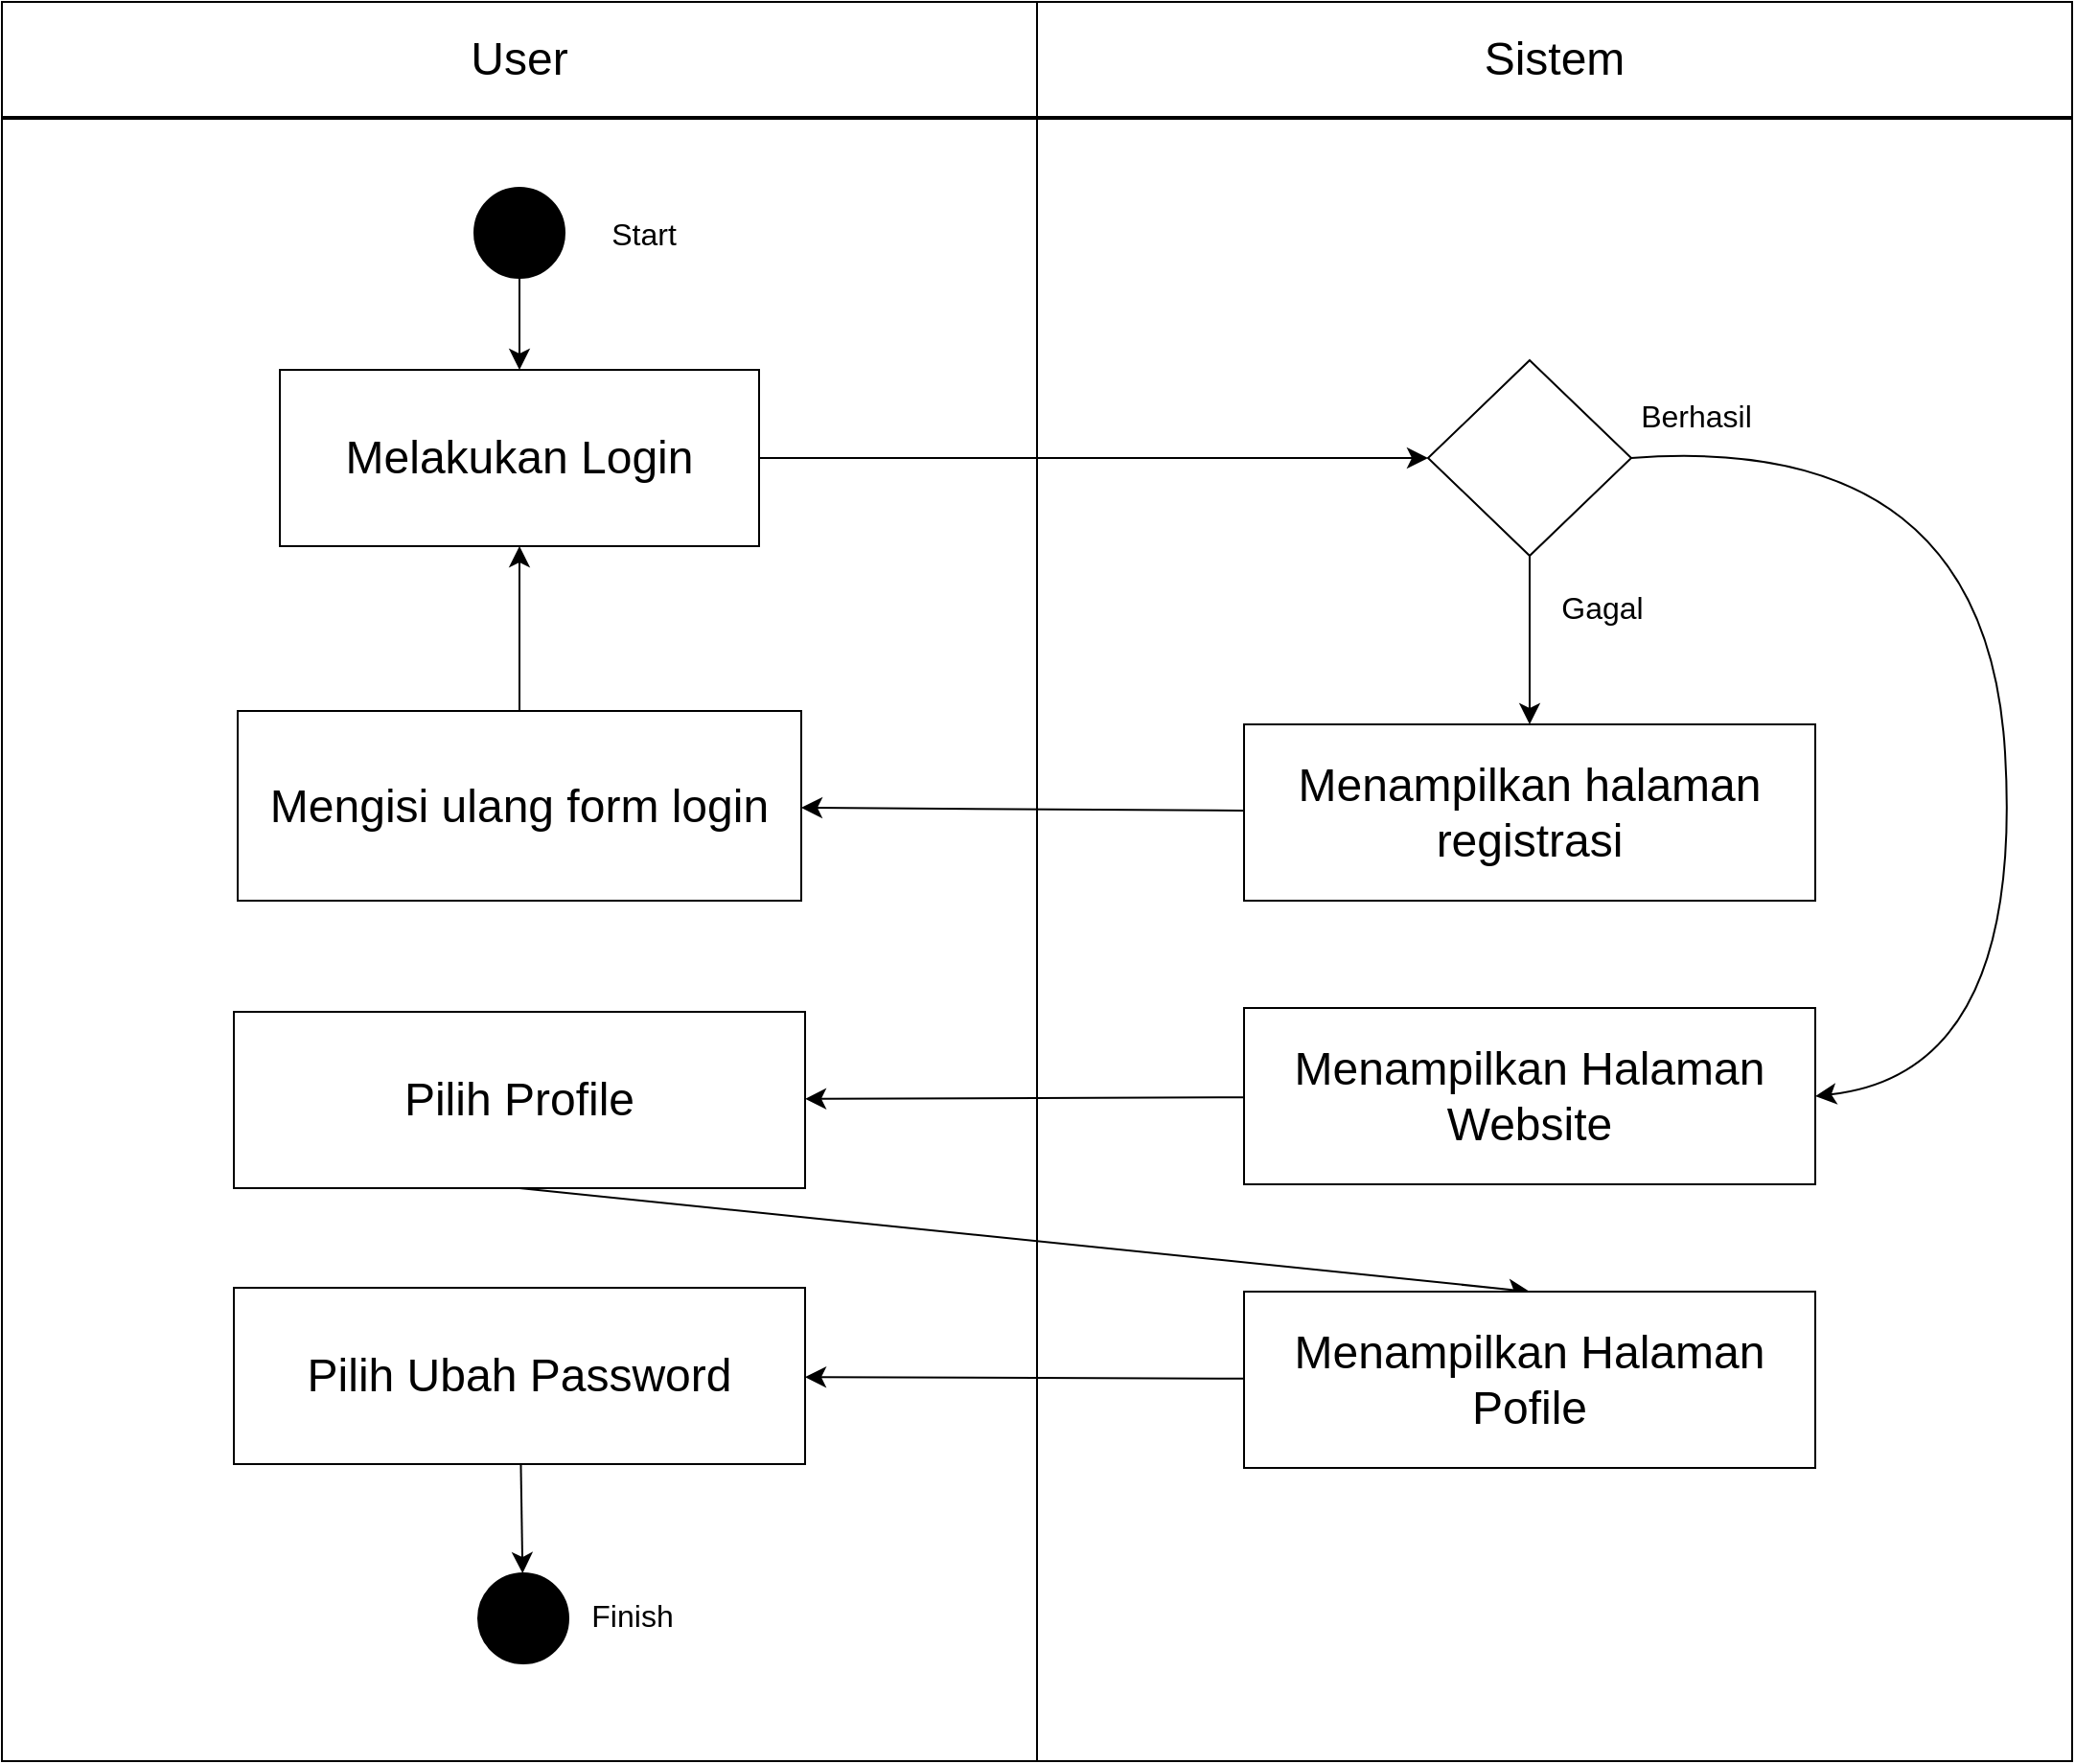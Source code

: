 <mxfile version="24.4.2" type="github" pages="11">
  <diagram name="halaman 1" id="jX1yEsnVQ2Mt1PET6_B0">
    <mxGraphModel dx="2328" dy="2808" grid="0" gridSize="10" guides="1" tooltips="1" connect="1" arrows="1" fold="1" page="0" pageScale="1" pageWidth="827" pageHeight="1169" math="0" shadow="0">
      <root>
        <mxCell id="0" />
        <mxCell id="1" parent="0" />
        <mxCell id="RgO3EvkuZD4sCrjLnApr-1" value="" style="rounded=0;whiteSpace=wrap;html=1;" parent="1" vertex="1">
          <mxGeometry x="-457" y="-1228" width="540" height="857" as="geometry" />
        </mxCell>
        <mxCell id="RgO3EvkuZD4sCrjLnApr-2" value="" style="rounded=0;whiteSpace=wrap;html=1;" parent="1" vertex="1">
          <mxGeometry x="83" y="-1228" width="540" height="857" as="geometry" />
        </mxCell>
        <mxCell id="RgO3EvkuZD4sCrjLnApr-3" value="&lt;span style=&quot;font-size: 24px;&quot;&gt;User&lt;/span&gt;" style="rounded=0;whiteSpace=wrap;html=1;" parent="1" vertex="1">
          <mxGeometry x="-457" y="-1289" width="540" height="60" as="geometry" />
        </mxCell>
        <mxCell id="RgO3EvkuZD4sCrjLnApr-4" value="&lt;font style=&quot;font-size: 24px;&quot;&gt;Sistem&lt;/font&gt;" style="rounded=0;whiteSpace=wrap;html=1;" parent="1" vertex="1">
          <mxGeometry x="83" y="-1289" width="540" height="60" as="geometry" />
        </mxCell>
        <mxCell id="WjuRRJzNrgz6LJPotT3e-4" style="edgeStyle=none;curved=1;rounded=0;orthogonalLoop=1;jettySize=auto;html=1;entryX=1;entryY=0.5;entryDx=0;entryDy=0;fontSize=12;startSize=8;endSize=8;" parent="1" target="WjuRRJzNrgz6LJPotT3e-1" edge="1">
          <mxGeometry relative="1" as="geometry">
            <mxPoint x="256" y="-776.663" as="sourcePoint" />
          </mxGeometry>
        </mxCell>
        <mxCell id="8qqjcDmBQJ7AOgxvOAv4-7" style="edgeStyle=none;curved=1;rounded=0;orthogonalLoop=1;jettySize=auto;html=1;entryX=1;entryY=0.5;entryDx=0;entryDy=0;fontSize=12;startSize=8;endSize=8;exitX=0.5;exitY=1;exitDx=0;exitDy=0;" parent="1" target="8qqjcDmBQJ7AOgxvOAv4-6" edge="1">
          <mxGeometry relative="1" as="geometry">
            <Array as="points">
              <mxPoint x="390" y="-879" />
            </Array>
            <mxPoint x="377" y="-1008.0" as="sourcePoint" />
          </mxGeometry>
        </mxCell>
        <mxCell id="WjuRRJzNrgz6LJPotT3e-5" style="edgeStyle=none;curved=1;rounded=0;orthogonalLoop=1;jettySize=auto;html=1;entryX=0;entryY=0.5;entryDx=0;entryDy=0;fontSize=12;startSize=8;endSize=8;" parent="1" source="WjuRRJzNrgz6LJPotT3e-1" edge="1">
          <mxGeometry relative="1" as="geometry">
            <Array as="points">
              <mxPoint x="-192" y="-608" />
            </Array>
            <mxPoint x="256" y="-636.5" as="targetPoint" />
          </mxGeometry>
        </mxCell>
        <mxCell id="WjuRRJzNrgz6LJPotT3e-15" style="edgeStyle=none;curved=1;rounded=0;orthogonalLoop=1;jettySize=auto;html=1;entryX=0.5;entryY=0;entryDx=0;entryDy=0;fontSize=12;startSize=8;endSize=8;exitX=0.5;exitY=1;exitDx=0;exitDy=0;" parent="1" source="WjuRRJzNrgz6LJPotT3e-6" edge="1">
          <mxGeometry relative="1" as="geometry">
            <Array as="points">
              <mxPoint x="-210" y="-366" />
              <mxPoint x="388" y="-412" />
            </Array>
            <mxPoint x="373" y="-353" as="targetPoint" />
          </mxGeometry>
        </mxCell>
        <mxCell id="WjuRRJzNrgz6LJPotT3e-11" style="edgeStyle=none;curved=1;rounded=0;orthogonalLoop=1;jettySize=auto;html=1;fontSize=12;startSize=8;endSize=8;" parent="1" target="WjuRRJzNrgz6LJPotT3e-6" edge="1">
          <mxGeometry relative="1" as="geometry">
            <mxPoint x="332.123" y="-487.88" as="sourcePoint" />
          </mxGeometry>
        </mxCell>
        <mxCell id="WjuRRJzNrgz6LJPotT3e-26" style="edgeStyle=none;curved=1;rounded=0;orthogonalLoop=1;jettySize=auto;html=1;entryX=1;entryY=0.5;entryDx=0;entryDy=0;fontSize=12;startSize=8;endSize=8;" parent="1" target="WjuRRJzNrgz6LJPotT3e-12" edge="1">
          <mxGeometry relative="1" as="geometry">
            <Array as="points">
              <mxPoint x="610" y="-480" />
              <mxPoint x="526" y="-120" />
            </Array>
            <mxPoint x="420.473" y="-486.507" as="sourcePoint" />
          </mxGeometry>
        </mxCell>
        <mxCell id="WjuRRJzNrgz6LJPotT3e-16" style="edgeStyle=none;curved=1;rounded=0;orthogonalLoop=1;jettySize=auto;html=1;entryX=0.5;entryY=0;entryDx=0;entryDy=0;fontSize=12;startSize=8;endSize=8;" parent="1" target="WjuRRJzNrgz6LJPotT3e-12" edge="1">
          <mxGeometry relative="1" as="geometry">
            <Array as="points">
              <mxPoint x="-183" y="-352" />
            </Array>
            <mxPoint x="252" y="-319.531" as="sourcePoint" />
          </mxGeometry>
        </mxCell>
        <mxCell id="A9M_q17cowBfVg-uTwUM-1" value="" style="ellipse;whiteSpace=wrap;html=1;aspect=fixed;strokeColor=#000000;fillColor=#000000;" vertex="1" parent="1">
          <mxGeometry x="-210.5" y="-1192" width="47" height="47" as="geometry" />
        </mxCell>
        <mxCell id="A9M_q17cowBfVg-uTwUM-2" value="" style="endArrow=classic;html=1;rounded=0;fontSize=12;startSize=8;endSize=8;curved=1;exitX=0.5;exitY=1;exitDx=0;exitDy=0;" edge="1" parent="1" source="A9M_q17cowBfVg-uTwUM-1" target="A9M_q17cowBfVg-uTwUM-4">
          <mxGeometry width="50" height="50" relative="1" as="geometry">
            <mxPoint x="-179" y="-934" as="sourcePoint" />
            <mxPoint x="-187" y="-1067" as="targetPoint" />
          </mxGeometry>
        </mxCell>
        <mxCell id="A9M_q17cowBfVg-uTwUM-3" style="edgeStyle=none;curved=1;rounded=0;orthogonalLoop=1;jettySize=auto;html=1;fontSize=12;startSize=8;endSize=8;entryX=0;entryY=0.5;entryDx=0;entryDy=0;" edge="1" parent="1" source="A9M_q17cowBfVg-uTwUM-4" target="A9M_q17cowBfVg-uTwUM-9">
          <mxGeometry relative="1" as="geometry">
            <mxPoint x="136" y="-1051" as="targetPoint" />
          </mxGeometry>
        </mxCell>
        <mxCell id="A9M_q17cowBfVg-uTwUM-4" value="&lt;font style=&quot;font-size: 24px;&quot;&gt;Melakukan Login&lt;/font&gt;" style="rounded=0;whiteSpace=wrap;html=1;" vertex="1" parent="1">
          <mxGeometry x="-312" y="-1097" width="250" height="92" as="geometry" />
        </mxCell>
        <mxCell id="A9M_q17cowBfVg-uTwUM-5" value="Start" style="text;html=1;align=center;verticalAlign=middle;whiteSpace=wrap;rounded=0;fontSize=16;" vertex="1" parent="1">
          <mxGeometry x="-152" y="-1183.5" width="60" height="30" as="geometry" />
        </mxCell>
        <mxCell id="A9M_q17cowBfVg-uTwUM-6" value="" style="edgeStyle=none;curved=1;rounded=0;orthogonalLoop=1;jettySize=auto;html=1;fontSize=12;startSize=8;endSize=8;" edge="1" parent="1" source="A9M_q17cowBfVg-uTwUM-7" target="A9M_q17cowBfVg-uTwUM-11">
          <mxGeometry relative="1" as="geometry" />
        </mxCell>
        <mxCell id="A9M_q17cowBfVg-uTwUM-7" value="&lt;font style=&quot;font-size: 24px;&quot;&gt;Menampilkan halaman registrasi&lt;/font&gt;" style="rounded=0;whiteSpace=wrap;html=1;" vertex="1" parent="1">
          <mxGeometry x="191" y="-912" width="298" height="92" as="geometry" />
        </mxCell>
        <mxCell id="A9M_q17cowBfVg-uTwUM-8" value="" style="edgeStyle=none;curved=1;rounded=0;orthogonalLoop=1;jettySize=auto;html=1;fontSize=12;startSize=8;endSize=8;" edge="1" parent="1" source="A9M_q17cowBfVg-uTwUM-9" target="A9M_q17cowBfVg-uTwUM-7">
          <mxGeometry relative="1" as="geometry" />
        </mxCell>
        <mxCell id="A9M_q17cowBfVg-uTwUM-16" style="edgeStyle=none;curved=1;rounded=0;orthogonalLoop=1;jettySize=auto;html=1;entryX=1;entryY=0.5;entryDx=0;entryDy=0;fontSize=12;startSize=8;endSize=8;exitX=1;exitY=0.5;exitDx=0;exitDy=0;" edge="1" parent="1" source="A9M_q17cowBfVg-uTwUM-9" target="A9M_q17cowBfVg-uTwUM-15">
          <mxGeometry relative="1" as="geometry">
            <Array as="points">
              <mxPoint x="578" y="-1065" />
              <mxPoint x="598" y="-730" />
            </Array>
          </mxGeometry>
        </mxCell>
        <mxCell id="A9M_q17cowBfVg-uTwUM-9" value="" style="rhombus;whiteSpace=wrap;html=1;" vertex="1" parent="1">
          <mxGeometry x="287" y="-1102" width="106" height="102" as="geometry" />
        </mxCell>
        <mxCell id="A9M_q17cowBfVg-uTwUM-10" value="" style="edgeStyle=none;curved=1;rounded=0;orthogonalLoop=1;jettySize=auto;html=1;fontSize=12;startSize=8;endSize=8;" edge="1" parent="1" source="A9M_q17cowBfVg-uTwUM-11" target="A9M_q17cowBfVg-uTwUM-4">
          <mxGeometry relative="1" as="geometry" />
        </mxCell>
        <mxCell id="A9M_q17cowBfVg-uTwUM-11" value="&lt;span style=&quot;font-size: 24px;&quot;&gt;Mengisi ulang form login&lt;/span&gt;" style="whiteSpace=wrap;html=1;rounded=0;" vertex="1" parent="1">
          <mxGeometry x="-334" y="-919" width="294" height="99" as="geometry" />
        </mxCell>
        <mxCell id="A9M_q17cowBfVg-uTwUM-12" value="Gagal" style="text;html=1;align=center;verticalAlign=middle;whiteSpace=wrap;rounded=0;fontSize=16;" vertex="1" parent="1">
          <mxGeometry x="347.5" y="-988" width="60" height="30" as="geometry" />
        </mxCell>
        <mxCell id="A9M_q17cowBfVg-uTwUM-13" value="Berhasil" style="text;html=1;align=center;verticalAlign=middle;whiteSpace=wrap;rounded=0;fontSize=16;" vertex="1" parent="1">
          <mxGeometry x="397" y="-1088" width="60" height="30" as="geometry" />
        </mxCell>
        <mxCell id="A9M_q17cowBfVg-uTwUM-21" style="edgeStyle=none;curved=1;rounded=0;orthogonalLoop=1;jettySize=auto;html=1;fontSize=12;startSize=8;endSize=8;" edge="1" parent="1" source="A9M_q17cowBfVg-uTwUM-15" target="A9M_q17cowBfVg-uTwUM-17">
          <mxGeometry relative="1" as="geometry" />
        </mxCell>
        <mxCell id="A9M_q17cowBfVg-uTwUM-15" value="&lt;font style=&quot;font-size: 24px;&quot;&gt;Menampilkan Halaman Website&lt;/font&gt;" style="rounded=0;whiteSpace=wrap;html=1;" vertex="1" parent="1">
          <mxGeometry x="191" y="-764" width="298" height="92" as="geometry" />
        </mxCell>
        <mxCell id="jy1ucuJDEp1xqZ_6krjc-1" style="edgeStyle=none;curved=1;rounded=0;orthogonalLoop=1;jettySize=auto;html=1;entryX=0.5;entryY=0;entryDx=0;entryDy=0;fontSize=12;startSize=8;endSize=8;exitX=0.5;exitY=1;exitDx=0;exitDy=0;" edge="1" parent="1" source="A9M_q17cowBfVg-uTwUM-17" target="A9M_q17cowBfVg-uTwUM-31">
          <mxGeometry relative="1" as="geometry" />
        </mxCell>
        <mxCell id="A9M_q17cowBfVg-uTwUM-17" value="&lt;font style=&quot;font-size: 24px;&quot;&gt;Pilih Profile&lt;/font&gt;" style="rounded=0;whiteSpace=wrap;html=1;" vertex="1" parent="1">
          <mxGeometry x="-336" y="-762" width="298" height="92" as="geometry" />
        </mxCell>
        <mxCell id="jy1ucuJDEp1xqZ_6krjc-2" style="edgeStyle=none;curved=1;rounded=0;orthogonalLoop=1;jettySize=auto;html=1;fontSize=12;startSize=8;endSize=8;" edge="1" parent="1" source="A9M_q17cowBfVg-uTwUM-31" target="A9M_q17cowBfVg-uTwUM-32">
          <mxGeometry relative="1" as="geometry" />
        </mxCell>
        <mxCell id="A9M_q17cowBfVg-uTwUM-31" value="&lt;font style=&quot;font-size: 24px;&quot;&gt;Menampilkan Halaman Pofile&lt;/font&gt;" style="rounded=0;whiteSpace=wrap;html=1;" vertex="1" parent="1">
          <mxGeometry x="191" y="-616" width="298" height="92" as="geometry" />
        </mxCell>
        <mxCell id="jy1ucuJDEp1xqZ_6krjc-3" value="" style="edgeStyle=none;curved=1;rounded=0;orthogonalLoop=1;jettySize=auto;html=1;fontSize=12;startSize=8;endSize=8;" edge="1" parent="1" source="A9M_q17cowBfVg-uTwUM-32" target="A9M_q17cowBfVg-uTwUM-35">
          <mxGeometry relative="1" as="geometry">
            <mxPoint x="-185.613" y="-468" as="targetPoint" />
          </mxGeometry>
        </mxCell>
        <mxCell id="A9M_q17cowBfVg-uTwUM-32" value="&lt;span style=&quot;font-size: 24px;&quot;&gt;Pilih Ubah Password&lt;/span&gt;" style="rounded=0;whiteSpace=wrap;html=1;" vertex="1" parent="1">
          <mxGeometry x="-336" y="-618" width="298" height="92" as="geometry" />
        </mxCell>
        <mxCell id="A9M_q17cowBfVg-uTwUM-35" value="" style="ellipse;whiteSpace=wrap;html=1;aspect=fixed;strokeColor=#000000;fillColor=#000000;" vertex="1" parent="1">
          <mxGeometry x="-208.5" y="-469" width="47" height="47" as="geometry" />
        </mxCell>
        <mxCell id="A9M_q17cowBfVg-uTwUM-36" value="Finish" style="text;html=1;align=center;verticalAlign=middle;whiteSpace=wrap;rounded=0;fontSize=16;" vertex="1" parent="1">
          <mxGeometry x="-158" y="-462" width="60" height="30" as="geometry" />
        </mxCell>
      </root>
    </mxGraphModel>
  </diagram>
  <diagram id="iw1356oEzjfezYxsl4SE" name="Halaman-2">
    <mxGraphModel dx="1520" dy="884" grid="0" gridSize="10" guides="1" tooltips="1" connect="1" arrows="1" fold="1" page="0" pageScale="1" pageWidth="827" pageHeight="1169" math="0" shadow="0">
      <root>
        <mxCell id="0" />
        <mxCell id="1" parent="0" />
        <mxCell id="AgO5KMO1aCXZVUEn6d6r-1" value="" style="rounded=0;whiteSpace=wrap;html=1;" parent="1" vertex="1">
          <mxGeometry x="-370" y="-107" width="872" height="744" as="geometry" />
        </mxCell>
        <mxCell id="AgO5KMO1aCXZVUEn6d6r-2" value="" style="rounded=0;whiteSpace=wrap;html=1;" parent="1" vertex="1">
          <mxGeometry x="-215" y="-37" width="668" height="643" as="geometry" />
        </mxCell>
        <mxCell id="AgO5KMO1aCXZVUEn6d6r-3" value="&lt;font style=&quot;font-size: 20px;&quot;&gt;Admin&lt;/font&gt;" style="shape=umlActor;verticalLabelPosition=bottom;verticalAlign=top;html=1;outlineConnect=0;fontStyle=1;fontSize=14;" parent="1" vertex="1">
          <mxGeometry x="-303" y="47" width="30" height="60" as="geometry" />
        </mxCell>
        <mxCell id="AgO5KMO1aCXZVUEn6d6r-4" value="&lt;span style=&quot;font-size: 20px; font-family: &amp;quot;Times New Roman&amp;quot;, serif;&quot; lang=&quot;id&quot;&gt;Mengelola&lt;span style=&quot;letter-spacing:-.2pt&quot;&gt; &lt;/span&gt;data&lt;span style=&quot;letter-spacing:-.25pt&quot;&gt; &lt;/span&gt;&lt;i&gt;user&lt;/i&gt;.&lt;/span&gt;" style="ellipse;whiteSpace=wrap;html=1;" parent="1" vertex="1">
          <mxGeometry x="-150" y="-15" width="214" height="80" as="geometry" />
        </mxCell>
        <mxCell id="AgO5KMO1aCXZVUEn6d6r-5" value="&lt;font style=&quot;font-size: 20px;&quot;&gt;Donatur&lt;/font&gt;" style="shape=umlActor;verticalLabelPosition=bottom;verticalAlign=top;html=1;outlineConnect=0;fontStyle=1;fontSize=14;" parent="1" vertex="1">
          <mxGeometry x="-303" y="310" width="30" height="60" as="geometry" />
        </mxCell>
        <mxCell id="AgO5KMO1aCXZVUEn6d6r-6" value="&lt;span style=&quot;font-size: 20px; font-family: &amp;quot;Times New Roman&amp;quot;, serif;&quot; lang=&quot;id&quot;&gt;Mengelola&lt;span style=&quot;letter-spacing:-.25pt&quot;&gt; &lt;/span&gt;data&lt;span style=&quot;letter-spacing:-.25pt&quot;&gt; &lt;/span&gt;donatur&lt;/span&gt;" style="ellipse;whiteSpace=wrap;html=1;" parent="1" vertex="1">
          <mxGeometry x="-150" y="203" width="214" height="80" as="geometry" />
        </mxCell>
        <mxCell id="AgO5KMO1aCXZVUEn6d6r-7" value="&lt;span style=&quot;font-size: 20px; font-family: &amp;quot;Times New Roman&amp;quot;, serif;&quot; lang=&quot;id&quot;&gt;Mengelola&lt;span style=&quot;letter-spacing:-.2pt&quot;&gt; &lt;/span&gt;data&lt;span style=&quot;letter-spacing:-.25pt&quot;&gt;&amp;nbsp;transaksi&lt;/span&gt;&lt;/span&gt;" style="ellipse;whiteSpace=wrap;html=1;" parent="1" vertex="1">
          <mxGeometry x="-150" y="389" width="214" height="80" as="geometry" />
        </mxCell>
        <mxCell id="AgO5KMO1aCXZVUEn6d6r-8" value="&lt;span style=&quot;font-family: &amp;quot;Times New Roman&amp;quot;, serif;&quot; lang=&quot;id&quot;&gt;&lt;font style=&quot;font-size: 20px;&quot;&gt;Mengelola&lt;span style=&quot;letter-spacing: -0.2pt;&quot;&gt;&amp;nbsp;laporan&lt;/span&gt;&lt;/font&gt;&lt;/span&gt;&lt;div style=&quot;&quot;&gt;&lt;span style=&quot;font-family: &amp;quot;Times New Roman&amp;quot;, serif;&quot; lang=&quot;id&quot;&gt;&lt;font style=&quot;font-size: 20px;&quot;&gt;penggalangan dana&lt;/font&gt;&lt;/span&gt;&lt;/div&gt;" style="ellipse;whiteSpace=wrap;html=1;fontSize=20;" parent="1" vertex="1">
          <mxGeometry x="-150" y="296" width="214" height="80" as="geometry" />
        </mxCell>
        <mxCell id="AgO5KMO1aCXZVUEn6d6r-9" value="" style="endArrow=none;html=1;rounded=0;fontSize=12;startSize=8;endSize=8;curved=1;entryX=0;entryY=0.5;entryDx=0;entryDy=0;" parent="1" source="AgO5KMO1aCXZVUEn6d6r-3" target="AgO5KMO1aCXZVUEn6d6r-4" edge="1">
          <mxGeometry width="50" height="50" relative="1" as="geometry">
            <mxPoint x="-83" y="283" as="sourcePoint" />
            <mxPoint x="-33" y="233" as="targetPoint" />
          </mxGeometry>
        </mxCell>
        <mxCell id="AgO5KMO1aCXZVUEn6d6r-10" value="" style="endArrow=none;html=1;rounded=0;fontSize=12;startSize=8;endSize=8;curved=1;entryX=0;entryY=0.5;entryDx=0;entryDy=0;" parent="1" source="AgO5KMO1aCXZVUEn6d6r-3" target="AgO5KMO1aCXZVUEn6d6r-6" edge="1">
          <mxGeometry width="50" height="50" relative="1" as="geometry">
            <mxPoint x="-263" y="86" as="sourcePoint" />
            <mxPoint x="-48" y="70" as="targetPoint" />
          </mxGeometry>
        </mxCell>
        <mxCell id="AgO5KMO1aCXZVUEn6d6r-11" value="" style="endArrow=none;html=1;rounded=0;fontSize=12;startSize=8;endSize=8;curved=1;entryX=0;entryY=0.5;entryDx=0;entryDy=0;" parent="1" source="AgO5KMO1aCXZVUEn6d6r-3" target="AgO5KMO1aCXZVUEn6d6r-7" edge="1">
          <mxGeometry width="50" height="50" relative="1" as="geometry">
            <mxPoint x="-253" y="96" as="sourcePoint" />
            <mxPoint x="-38" y="80" as="targetPoint" />
          </mxGeometry>
        </mxCell>
        <mxCell id="AgO5KMO1aCXZVUEn6d6r-12" value="" style="endArrow=none;html=1;rounded=0;fontSize=12;startSize=8;endSize=8;curved=1;entryX=0;entryY=0.5;entryDx=0;entryDy=0;" parent="1" source="AgO5KMO1aCXZVUEn6d6r-3" target="AgO5KMO1aCXZVUEn6d6r-8" edge="1">
          <mxGeometry width="50" height="50" relative="1" as="geometry">
            <mxPoint x="-263" y="100" as="sourcePoint" />
            <mxPoint x="-48" y="283" as="targetPoint" />
          </mxGeometry>
        </mxCell>
        <mxCell id="AgO5KMO1aCXZVUEn6d6r-13" value="" style="endArrow=none;html=1;rounded=0;fontSize=12;startSize=8;endSize=8;curved=1;entryX=0;entryY=0.5;entryDx=0;entryDy=0;" parent="1" source="AgO5KMO1aCXZVUEn6d6r-5" target="AgO5KMO1aCXZVUEn6d6r-7" edge="1">
          <mxGeometry width="50" height="50" relative="1" as="geometry">
            <mxPoint x="-263" y="353" as="sourcePoint" />
            <mxPoint x="-48" y="403" as="targetPoint" />
          </mxGeometry>
        </mxCell>
        <mxCell id="AgO5KMO1aCXZVUEn6d6r-14" value="&lt;font face=&quot;Times New Roman, serif&quot;&gt;&lt;span style=&quot;font-size: 20px;&quot;&gt;Melakukan login&lt;/span&gt;&lt;/font&gt;" style="ellipse;whiteSpace=wrap;html=1;" parent="1" vertex="1">
          <mxGeometry x="213" y="205.5" width="214" height="80" as="geometry" />
        </mxCell>
        <mxCell id="AgO5KMO1aCXZVUEn6d6r-15" value="" style="endArrow=classic;html=1;rounded=0;fontSize=12;startSize=8;endSize=8;curved=1;entryX=0.124;entryY=0.199;entryDx=0;entryDy=0;exitX=1;exitY=0.5;exitDx=0;exitDy=0;entryPerimeter=0;" parent="1" source="AgO5KMO1aCXZVUEn6d6r-4" target="AgO5KMO1aCXZVUEn6d6r-14" edge="1">
          <mxGeometry relative="1" as="geometry">
            <mxPoint x="62" y="151" as="sourcePoint" />
            <mxPoint x="162" y="151" as="targetPoint" />
          </mxGeometry>
        </mxCell>
        <mxCell id="AgO5KMO1aCXZVUEn6d6r-16" value="&amp;lt;&amp;lt;Include&amp;gt;&amp;gt;" style="edgeLabel;resizable=0;html=1;fontSize=12;;align=center;verticalAlign=middle;" parent="AgO5KMO1aCXZVUEn6d6r-15" connectable="0" vertex="1">
          <mxGeometry relative="1" as="geometry" />
        </mxCell>
        <mxCell id="AgO5KMO1aCXZVUEn6d6r-17" value="" style="endArrow=classic;html=1;rounded=0;fontSize=12;startSize=8;endSize=8;curved=1;exitX=1;exitY=0.5;exitDx=0;exitDy=0;entryX=0.011;entryY=0.356;entryDx=0;entryDy=0;entryPerimeter=0;" parent="1" source="AgO5KMO1aCXZVUEn6d6r-6" target="AgO5KMO1aCXZVUEn6d6r-14" edge="1">
          <mxGeometry relative="1" as="geometry">
            <mxPoint x="166" y="70" as="sourcePoint" />
            <mxPoint x="329" y="246" as="targetPoint" />
          </mxGeometry>
        </mxCell>
        <mxCell id="AgO5KMO1aCXZVUEn6d6r-18" value="&amp;lt;&amp;lt;Include&amp;gt;&amp;gt;" style="edgeLabel;resizable=0;html=1;fontSize=12;;align=center;verticalAlign=middle;" parent="AgO5KMO1aCXZVUEn6d6r-17" connectable="0" vertex="1">
          <mxGeometry relative="1" as="geometry" />
        </mxCell>
        <mxCell id="AgO5KMO1aCXZVUEn6d6r-19" value="" style="endArrow=classic;html=1;rounded=0;fontSize=12;startSize=8;endSize=8;curved=1;entryX=0;entryY=1;entryDx=0;entryDy=0;exitX=1;exitY=0.5;exitDx=0;exitDy=0;" parent="1" source="AgO5KMO1aCXZVUEn6d6r-7" target="AgO5KMO1aCXZVUEn6d6r-14" edge="1">
          <mxGeometry relative="1" as="geometry">
            <mxPoint x="176" y="80" as="sourcePoint" />
            <mxPoint x="349" y="266" as="targetPoint" />
          </mxGeometry>
        </mxCell>
        <mxCell id="AgO5KMO1aCXZVUEn6d6r-20" value="&amp;lt;&amp;lt;Include&amp;gt;&amp;gt;" style="edgeLabel;resizable=0;html=1;fontSize=12;;align=center;verticalAlign=middle;" parent="AgO5KMO1aCXZVUEn6d6r-19" connectable="0" vertex="1">
          <mxGeometry relative="1" as="geometry" />
        </mxCell>
        <mxCell id="AgO5KMO1aCXZVUEn6d6r-21" value="" style="endArrow=classic;html=1;rounded=0;fontSize=12;startSize=8;endSize=8;curved=1;exitX=1;exitY=0.5;exitDx=0;exitDy=0;entryX=0.018;entryY=0.666;entryDx=0;entryDy=0;entryPerimeter=0;" parent="1" source="AgO5KMO1aCXZVUEn6d6r-8" target="AgO5KMO1aCXZVUEn6d6r-14" edge="1">
          <mxGeometry relative="1" as="geometry">
            <mxPoint x="186" y="90" as="sourcePoint" />
            <mxPoint x="359" y="276" as="targetPoint" />
          </mxGeometry>
        </mxCell>
        <mxCell id="AgO5KMO1aCXZVUEn6d6r-22" value="&amp;lt;&amp;lt;Include&amp;gt;&amp;gt;" style="edgeLabel;resizable=0;html=1;fontSize=12;;align=center;verticalAlign=middle;" parent="AgO5KMO1aCXZVUEn6d6r-21" connectable="0" vertex="1">
          <mxGeometry relative="1" as="geometry" />
        </mxCell>
        <mxCell id="AgO5KMO1aCXZVUEn6d6r-23" value="&lt;span style=&quot;font-family: &amp;quot;Times New Roman&amp;quot;, serif;&quot; lang=&quot;id&quot;&gt;&lt;font style=&quot;font-size: 20px;&quot;&gt;Mengelola data&lt;/font&gt;&lt;/span&gt;&lt;div&gt;&lt;span style=&quot;font-family: &amp;quot;Times New Roman&amp;quot;, serif;&quot; lang=&quot;id&quot;&gt;&lt;font style=&quot;font-size: 20px;&quot;&gt;penggalangan dana&lt;/font&gt;&lt;/span&gt;&lt;/div&gt;" style="ellipse;whiteSpace=wrap;html=1;" parent="1" vertex="1">
          <mxGeometry x="-165.5" y="81" width="245" height="104" as="geometry" />
        </mxCell>
        <mxCell id="AgO5KMO1aCXZVUEn6d6r-24" value="" style="endArrow=none;html=1;rounded=0;fontSize=12;startSize=8;endSize=8;curved=1;entryX=0;entryY=0.5;entryDx=0;entryDy=0;" parent="1" source="AgO5KMO1aCXZVUEn6d6r-3" target="AgO5KMO1aCXZVUEn6d6r-23" edge="1">
          <mxGeometry width="50" height="50" relative="1" as="geometry">
            <mxPoint x="-277" y="142" as="sourcePoint" />
            <mxPoint x="-37" y="300" as="targetPoint" />
          </mxGeometry>
        </mxCell>
        <mxCell id="AgO5KMO1aCXZVUEn6d6r-25" value="" style="endArrow=classic;html=1;rounded=0;fontSize=12;startSize=8;endSize=8;curved=1;entryX=0.048;entryY=0.298;entryDx=0;entryDy=0;exitX=1;exitY=0.5;exitDx=0;exitDy=0;entryPerimeter=0;" parent="1" source="AgO5KMO1aCXZVUEn6d6r-23" target="AgO5KMO1aCXZVUEn6d6r-14" edge="1">
          <mxGeometry relative="1" as="geometry">
            <mxPoint x="58" y="218" as="sourcePoint" />
            <mxPoint x="236" y="288" as="targetPoint" />
          </mxGeometry>
        </mxCell>
        <mxCell id="AgO5KMO1aCXZVUEn6d6r-26" value="&amp;lt;&amp;lt;Include&amp;gt;&amp;gt;" style="edgeLabel;resizable=0;html=1;fontSize=12;;align=center;verticalAlign=middle;" parent="AgO5KMO1aCXZVUEn6d6r-25" connectable="0" vertex="1">
          <mxGeometry relative="1" as="geometry" />
        </mxCell>
        <mxCell id="AgO5KMO1aCXZVUEn6d6r-27" value="&lt;span style=&quot;font-size: 20px; font-family: &amp;quot;Times New Roman&amp;quot;, serif;&quot; lang=&quot;id&quot;&gt;Mengelola&lt;span style=&quot;letter-spacing:-.2pt&quot;&gt; &lt;/span&gt;data&lt;span style=&quot;letter-spacing:-.25pt&quot;&gt;&amp;nbsp;pembayaran&lt;/span&gt;&lt;/span&gt;" style="ellipse;whiteSpace=wrap;html=1;" parent="1" vertex="1">
          <mxGeometry x="-150" y="489" width="214" height="80" as="geometry" />
        </mxCell>
        <mxCell id="AgO5KMO1aCXZVUEn6d6r-28" value="" style="endArrow=none;html=1;rounded=0;fontSize=12;startSize=8;endSize=8;curved=1;entryX=0;entryY=0.5;entryDx=0;entryDy=0;" parent="1" source="AgO5KMO1aCXZVUEn6d6r-5" target="AgO5KMO1aCXZVUEn6d6r-27" edge="1">
          <mxGeometry width="50" height="50" relative="1" as="geometry">
            <mxPoint x="-273" y="450" as="sourcePoint" />
            <mxPoint x="-48" y="503" as="targetPoint" />
          </mxGeometry>
        </mxCell>
        <mxCell id="AgO5KMO1aCXZVUEn6d6r-29" value="" style="endArrow=classic;html=1;rounded=0;fontSize=12;startSize=8;endSize=8;curved=1;exitX=1;exitY=0.5;exitDx=0;exitDy=0;" parent="1" source="AgO5KMO1aCXZVUEn6d6r-27" target="AgO5KMO1aCXZVUEn6d6r-14" edge="1">
          <mxGeometry relative="1" as="geometry">
            <mxPoint x="176" y="180" as="sourcePoint" />
            <mxPoint x="244" y="374" as="targetPoint" />
          </mxGeometry>
        </mxCell>
        <mxCell id="AgO5KMO1aCXZVUEn6d6r-30" value="&amp;lt;&amp;lt;Include&amp;gt;&amp;gt;" style="edgeLabel;resizable=0;html=1;fontSize=12;;align=center;verticalAlign=middle;" parent="AgO5KMO1aCXZVUEn6d6r-29" connectable="0" vertex="1">
          <mxGeometry relative="1" as="geometry" />
        </mxCell>
        <mxCell id="AgO5KMO1aCXZVUEn6d6r-31" value="&lt;span style=&quot;font-size: 20px;&quot; lang=&quot;id&quot;&gt;&lt;b&gt;SISTEM&lt;span style=&quot;letter-spacing:-.8pt&quot;&gt; &lt;/span&gt;INFORMASI PENYALURAN DONASI BERBASIS &lt;i&gt;WEBSITE&lt;/i&gt;&lt;/b&gt;&lt;/span&gt;" style="text;html=1;align=center;verticalAlign=middle;whiteSpace=wrap;rounded=0;fontSize=16;" parent="1" vertex="1">
          <mxGeometry x="-265.5" y="-104" width="663" height="30" as="geometry" />
        </mxCell>
      </root>
    </mxGraphModel>
  </diagram>
  <diagram id="MZUyWClu__bzq8FrSVtX" name="Halaman-3">
    <mxGraphModel dx="2348" dy="2808" grid="0" gridSize="10" guides="1" tooltips="1" connect="1" arrows="1" fold="1" page="0" pageScale="1" pageWidth="827" pageHeight="1169" math="0" shadow="0">
      <root>
        <mxCell id="0" />
        <mxCell id="1" parent="0" />
        <mxCell id="Sc-U43HcOdUArI4lmvkl-1" value="" style="rounded=0;whiteSpace=wrap;html=1;" parent="1" vertex="1">
          <mxGeometry x="-457" y="-1228" width="540" height="979" as="geometry" />
        </mxCell>
        <mxCell id="Sc-U43HcOdUArI4lmvkl-2" value="" style="rounded=0;whiteSpace=wrap;html=1;" parent="1" vertex="1">
          <mxGeometry x="83" y="-1228" width="540" height="979" as="geometry" />
        </mxCell>
        <mxCell id="Sc-U43HcOdUArI4lmvkl-3" value="&lt;font style=&quot;font-size: 24px;&quot;&gt;Admin&lt;/font&gt;" style="rounded=0;whiteSpace=wrap;html=1;" parent="1" vertex="1">
          <mxGeometry x="-457" y="-1289" width="540" height="60" as="geometry" />
        </mxCell>
        <mxCell id="Sc-U43HcOdUArI4lmvkl-4" value="&lt;font style=&quot;font-size: 24px;&quot;&gt;Sistem&lt;/font&gt;" style="rounded=0;whiteSpace=wrap;html=1;" parent="1" vertex="1">
          <mxGeometry x="83" y="-1289" width="540" height="60" as="geometry" />
        </mxCell>
        <mxCell id="Sc-U43HcOdUArI4lmvkl-5" value="" style="ellipse;whiteSpace=wrap;html=1;aspect=fixed;strokeColor=#000000;fillColor=#000000;" parent="1" vertex="1">
          <mxGeometry x="-210.5" y="-1192" width="47" height="47" as="geometry" />
        </mxCell>
        <mxCell id="Sc-U43HcOdUArI4lmvkl-6" value="" style="endArrow=classic;html=1;rounded=0;fontSize=12;startSize=8;endSize=8;curved=1;exitX=0.5;exitY=1;exitDx=0;exitDy=0;" parent="1" source="Sc-U43HcOdUArI4lmvkl-5" target="Sc-U43HcOdUArI4lmvkl-8" edge="1">
          <mxGeometry width="50" height="50" relative="1" as="geometry">
            <mxPoint x="-179" y="-934" as="sourcePoint" />
            <mxPoint x="-187" y="-1067" as="targetPoint" />
          </mxGeometry>
        </mxCell>
        <mxCell id="Sc-U43HcOdUArI4lmvkl-7" style="edgeStyle=none;curved=1;rounded=0;orthogonalLoop=1;jettySize=auto;html=1;fontSize=12;startSize=8;endSize=8;entryX=0;entryY=0.5;entryDx=0;entryDy=0;" parent="1" source="Sc-U43HcOdUArI4lmvkl-8" target="Sc-U43HcOdUArI4lmvkl-14" edge="1">
          <mxGeometry relative="1" as="geometry">
            <mxPoint x="136" y="-1051" as="targetPoint" />
          </mxGeometry>
        </mxCell>
        <mxCell id="Sc-U43HcOdUArI4lmvkl-8" value="&lt;font style=&quot;font-size: 24px;&quot;&gt;Melakukan Login&lt;/font&gt;" style="rounded=0;whiteSpace=wrap;html=1;" parent="1" vertex="1">
          <mxGeometry x="-312" y="-1097" width="250" height="92" as="geometry" />
        </mxCell>
        <mxCell id="Sc-U43HcOdUArI4lmvkl-9" value="Start" style="text;html=1;align=center;verticalAlign=middle;whiteSpace=wrap;rounded=0;fontSize=16;" parent="1" vertex="1">
          <mxGeometry x="-152" y="-1183.5" width="60" height="30" as="geometry" />
        </mxCell>
        <mxCell id="Sc-U43HcOdUArI4lmvkl-10" value="" style="edgeStyle=none;curved=1;rounded=0;orthogonalLoop=1;jettySize=auto;html=1;fontSize=12;startSize=8;endSize=8;" parent="1" source="Sc-U43HcOdUArI4lmvkl-11" target="Sc-U43HcOdUArI4lmvkl-18" edge="1">
          <mxGeometry relative="1" as="geometry" />
        </mxCell>
        <mxCell id="Sc-U43HcOdUArI4lmvkl-11" value="&lt;font style=&quot;font-size: 24px;&quot;&gt;Menampilkan halaman registrasi&lt;/font&gt;" style="rounded=0;whiteSpace=wrap;html=1;" parent="1" vertex="1">
          <mxGeometry x="191" y="-912" width="298" height="92" as="geometry" />
        </mxCell>
        <mxCell id="Sc-U43HcOdUArI4lmvkl-12" value="" style="edgeStyle=none;curved=1;rounded=0;orthogonalLoop=1;jettySize=auto;html=1;fontSize=12;startSize=8;endSize=8;entryX=1;entryY=0.5;entryDx=0;entryDy=0;" parent="1" target="Sc-U43HcOdUArI4lmvkl-16" edge="1">
          <mxGeometry relative="1" as="geometry">
            <mxPoint x="552" y="-705" as="sourcePoint" />
          </mxGeometry>
        </mxCell>
        <mxCell id="Sc-U43HcOdUArI4lmvkl-13" value="" style="edgeStyle=none;curved=1;rounded=0;orthogonalLoop=1;jettySize=auto;html=1;fontSize=12;startSize=8;endSize=8;" parent="1" source="Sc-U43HcOdUArI4lmvkl-14" target="Sc-U43HcOdUArI4lmvkl-11" edge="1">
          <mxGeometry relative="1" as="geometry" />
        </mxCell>
        <mxCell id="Sc-U43HcOdUArI4lmvkl-14" value="" style="rhombus;whiteSpace=wrap;html=1;" parent="1" vertex="1">
          <mxGeometry x="287" y="-1102" width="106" height="102" as="geometry" />
        </mxCell>
        <mxCell id="Sc-U43HcOdUArI4lmvkl-15" value="" style="edgeStyle=none;curved=1;rounded=0;orthogonalLoop=1;jettySize=auto;html=1;fontSize=12;startSize=8;endSize=8;" parent="1" source="Sc-U43HcOdUArI4lmvkl-16" target="Sc-U43HcOdUArI4lmvkl-23" edge="1">
          <mxGeometry relative="1" as="geometry" />
        </mxCell>
        <mxCell id="Sc-U43HcOdUArI4lmvkl-16" value="&lt;font style=&quot;font-size: 24px;&quot;&gt;Menampilkan Menu Dashboard&lt;/font&gt;" style="whiteSpace=wrap;html=1;" parent="1" vertex="1">
          <mxGeometry x="212" y="-748" width="256" height="86" as="geometry" />
        </mxCell>
        <mxCell id="Sc-U43HcOdUArI4lmvkl-17" value="" style="edgeStyle=none;curved=1;rounded=0;orthogonalLoop=1;jettySize=auto;html=1;fontSize=12;startSize=8;endSize=8;" parent="1" source="Sc-U43HcOdUArI4lmvkl-18" target="Sc-U43HcOdUArI4lmvkl-8" edge="1">
          <mxGeometry relative="1" as="geometry" />
        </mxCell>
        <mxCell id="Sc-U43HcOdUArI4lmvkl-18" value="&lt;span style=&quot;font-size: 24px;&quot;&gt;Mengisi ulang form login&lt;/span&gt;" style="whiteSpace=wrap;html=1;rounded=0;" parent="1" vertex="1">
          <mxGeometry x="-307" y="-915.5" width="240" height="99" as="geometry" />
        </mxCell>
        <mxCell id="Sc-U43HcOdUArI4lmvkl-19" value="Gagal" style="text;html=1;align=center;verticalAlign=middle;whiteSpace=wrap;rounded=0;fontSize=16;" parent="1" vertex="1">
          <mxGeometry x="347.5" y="-988" width="60" height="30" as="geometry" />
        </mxCell>
        <mxCell id="Sc-U43HcOdUArI4lmvkl-20" value="Berhasil" style="text;html=1;align=center;verticalAlign=middle;whiteSpace=wrap;rounded=0;fontSize=16;" parent="1" vertex="1">
          <mxGeometry x="397" y="-1088" width="60" height="30" as="geometry" />
        </mxCell>
        <mxCell id="Sc-U43HcOdUArI4lmvkl-21" value="" style="edgeStyle=none;curved=1;rounded=0;orthogonalLoop=1;jettySize=auto;html=1;fontSize=12;startSize=8;endSize=8;exitX=1;exitY=0.5;exitDx=0;exitDy=0;" parent="1" source="Sc-U43HcOdUArI4lmvkl-26" target="Sc-U43HcOdUArI4lmvkl-25" edge="1">
          <mxGeometry relative="1" as="geometry" />
        </mxCell>
        <mxCell id="Sc-U43HcOdUArI4lmvkl-22" value="" style="edgeStyle=none;curved=1;rounded=0;orthogonalLoop=1;jettySize=auto;html=1;fontSize=12;startSize=8;endSize=8;" parent="1" source="Sc-U43HcOdUArI4lmvkl-23" target="Sc-U43HcOdUArI4lmvkl-26" edge="1">
          <mxGeometry relative="1" as="geometry" />
        </mxCell>
        <mxCell id="Sc-U43HcOdUArI4lmvkl-23" value="&lt;font style=&quot;font-size: 24px;&quot;&gt;Membuat campaign donasi baru&lt;/font&gt;" style="whiteSpace=wrap;html=1;" parent="1" vertex="1">
          <mxGeometry x="-328" y="-759.5" width="282" height="109" as="geometry" />
        </mxCell>
        <mxCell id="Sc-U43HcOdUArI4lmvkl-24" value="" style="edgeStyle=none;curved=1;rounded=0;orthogonalLoop=1;jettySize=auto;html=1;fontSize=12;startSize=8;endSize=8;" parent="1" source="Sc-U43HcOdUArI4lmvkl-25" target="Sc-U43HcOdUArI4lmvkl-27" edge="1">
          <mxGeometry relative="1" as="geometry" />
        </mxCell>
        <mxCell id="Sc-U43HcOdUArI4lmvkl-25" value="&lt;font style=&quot;font-size: 24px;&quot;&gt;Menampilkan campaign penggalangan dana pada beranda halaman&lt;/font&gt;" style="whiteSpace=wrap;html=1;" parent="1" vertex="1">
          <mxGeometry x="180" y="-587.5" width="320" height="130" as="geometry" />
        </mxCell>
        <mxCell id="Sc-U43HcOdUArI4lmvkl-26" value="&lt;font style=&quot;font-size: 24px;&quot;&gt;Mengisi form campaign&lt;/font&gt;" style="whiteSpace=wrap;html=1;" parent="1" vertex="1">
          <mxGeometry x="-318.5" y="-587.25" width="263" height="129.5" as="geometry" />
        </mxCell>
        <mxCell id="Sc-U43HcOdUArI4lmvkl-27" value="" style="ellipse;whiteSpace=wrap;html=1;strokeColor=#000000;fillColor=#000000;" parent="1" vertex="1">
          <mxGeometry x="316.25" y="-374" width="47.5" height="47.5" as="geometry" />
        </mxCell>
        <mxCell id="Sc-U43HcOdUArI4lmvkl-28" value="Finish" style="text;html=1;align=center;verticalAlign=middle;whiteSpace=wrap;rounded=0;fontSize=16;" parent="1" vertex="1">
          <mxGeometry x="368" y="-365.25" width="60" height="30" as="geometry" />
        </mxCell>
        <mxCell id="Sc-U43HcOdUArI4lmvkl-29" value="" style="endArrow=none;html=1;rounded=0;fontSize=12;startSize=8;endSize=8;curved=1;" parent="1" edge="1">
          <mxGeometry width="50" height="50" relative="1" as="geometry">
            <mxPoint x="552" y="-705" as="sourcePoint" />
            <mxPoint x="548" y="-1051" as="targetPoint" />
          </mxGeometry>
        </mxCell>
        <mxCell id="Sc-U43HcOdUArI4lmvkl-30" value="" style="endArrow=none;html=1;rounded=0;fontSize=12;startSize=8;endSize=8;curved=1;entryX=1;entryY=0.5;entryDx=0;entryDy=0;" parent="1" target="Sc-U43HcOdUArI4lmvkl-14" edge="1">
          <mxGeometry width="50" height="50" relative="1" as="geometry">
            <mxPoint x="548" y="-1051" as="sourcePoint" />
            <mxPoint x="393" y="-1051" as="targetPoint" />
          </mxGeometry>
        </mxCell>
      </root>
    </mxGraphModel>
  </diagram>
  <diagram id="JL7MkvI9Rcd3MGlns-vA" name="Halaman-4">
    <mxGraphModel dx="1925" dy="2465" grid="0" gridSize="10" guides="1" tooltips="1" connect="1" arrows="1" fold="1" page="0" pageScale="1" pageWidth="827" pageHeight="1169" math="0" shadow="0">
      <root>
        <mxCell id="0" />
        <mxCell id="1" parent="0" />
        <mxCell id="xlIo3GwJe_z6Y6de5Afl-1" value="" style="rounded=0;whiteSpace=wrap;html=1;" vertex="1" parent="1">
          <mxGeometry x="-457" y="-1228" width="540" height="845" as="geometry" />
        </mxCell>
        <mxCell id="xlIo3GwJe_z6Y6de5Afl-2" value="" style="rounded=0;whiteSpace=wrap;html=1;" vertex="1" parent="1">
          <mxGeometry x="83" y="-1228" width="540" height="845" as="geometry" />
        </mxCell>
        <mxCell id="xlIo3GwJe_z6Y6de5Afl-3" value="&lt;font style=&quot;font-size: 24px;&quot;&gt;Admin&lt;/font&gt;" style="rounded=0;whiteSpace=wrap;html=1;" vertex="1" parent="1">
          <mxGeometry x="-457" y="-1289" width="540" height="60" as="geometry" />
        </mxCell>
        <mxCell id="xlIo3GwJe_z6Y6de5Afl-4" value="&lt;font style=&quot;font-size: 24px;&quot;&gt;Sistem&lt;/font&gt;" style="rounded=0;whiteSpace=wrap;html=1;" vertex="1" parent="1">
          <mxGeometry x="83" y="-1289" width="540" height="60" as="geometry" />
        </mxCell>
        <mxCell id="xlIo3GwJe_z6Y6de5Afl-5" style="edgeStyle=none;curved=1;rounded=0;orthogonalLoop=1;jettySize=auto;html=1;exitX=0.5;exitY=1;exitDx=0;exitDy=0;entryX=0.5;entryY=0;entryDx=0;entryDy=0;fontSize=12;startSize=8;endSize=8;" edge="1" parent="1" source="xlIo3GwJe_z6Y6de5Afl-6" target="xlIo3GwJe_z6Y6de5Afl-9">
          <mxGeometry relative="1" as="geometry" />
        </mxCell>
        <mxCell id="xlIo3GwJe_z6Y6de5Afl-6" value="" style="ellipse;whiteSpace=wrap;html=1;aspect=fixed;strokeColor=#000000;fillColor=#000000;" vertex="1" parent="1">
          <mxGeometry x="-210.5" y="-1192" width="47" height="47" as="geometry" />
        </mxCell>
        <mxCell id="xlIo3GwJe_z6Y6de5Afl-7" value="Start" style="text;html=1;align=center;verticalAlign=middle;whiteSpace=wrap;rounded=0;fontSize=16;" vertex="1" parent="1">
          <mxGeometry x="-152" y="-1183.5" width="60" height="30" as="geometry" />
        </mxCell>
        <mxCell id="xlIo3GwJe_z6Y6de5Afl-8" style="edgeStyle=none;curved=1;rounded=0;orthogonalLoop=1;jettySize=auto;html=1;fontSize=12;startSize=8;endSize=8;" edge="1" parent="1" source="xlIo3GwJe_z6Y6de5Afl-9" target="xlIo3GwJe_z6Y6de5Afl-11">
          <mxGeometry relative="1" as="geometry" />
        </mxCell>
        <mxCell id="xlIo3GwJe_z6Y6de5Afl-9" value="&lt;font style=&quot;font-size: 20px;&quot;&gt;Memasuki Website&lt;/font&gt;" style="rounded=0;whiteSpace=wrap;html=1;" vertex="1" parent="1">
          <mxGeometry x="-308" y="-1091" width="242" height="85" as="geometry" />
        </mxCell>
        <mxCell id="xlIo3GwJe_z6Y6de5Afl-10" style="edgeStyle=none;curved=1;rounded=0;orthogonalLoop=1;jettySize=auto;html=1;fontSize=12;startSize=8;endSize=8;entryX=0.5;entryY=0;entryDx=0;entryDy=0;exitX=0.163;exitY=1.033;exitDx=0;exitDy=0;exitPerimeter=0;" edge="1" parent="1" source="xlIo3GwJe_z6Y6de5Afl-11" target="xlIo3GwJe_z6Y6de5Afl-20">
          <mxGeometry relative="1" as="geometry">
            <Array as="points">
              <mxPoint x="280" y="-956" />
              <mxPoint x="-191" y="-983" />
            </Array>
          </mxGeometry>
        </mxCell>
        <mxCell id="xlIo3GwJe_z6Y6de5Afl-11" value="&lt;font style=&quot;font-size: 20px;&quot;&gt;Menampilkan Form Login&lt;/font&gt;" style="rounded=0;whiteSpace=wrap;html=1;" vertex="1" parent="1">
          <mxGeometry x="232" y="-1091" width="242" height="85" as="geometry" />
        </mxCell>
        <mxCell id="xlIo3GwJe_z6Y6de5Afl-12" style="edgeStyle=none;curved=1;rounded=0;orthogonalLoop=1;jettySize=auto;html=1;fontSize=12;startSize=8;endSize=8;" edge="1" parent="1" source="xlIo3GwJe_z6Y6de5Afl-13" target="xlIo3GwJe_z6Y6de5Afl-20">
          <mxGeometry relative="1" as="geometry" />
        </mxCell>
        <mxCell id="xlIo3GwJe_z6Y6de5Afl-13" value="&lt;span style=&quot;font-size: 20px;&quot;&gt;Mengisi Ulang Form Login&lt;/span&gt;" style="rounded=0;whiteSpace=wrap;html=1;" vertex="1" parent="1">
          <mxGeometry x="-312" y="-783" width="242" height="85" as="geometry" />
        </mxCell>
        <mxCell id="xlIo3GwJe_z6Y6de5Afl-14" style="edgeStyle=none;curved=1;rounded=0;orthogonalLoop=1;jettySize=auto;html=1;entryX=1;entryY=0.5;entryDx=0;entryDy=0;fontSize=12;startSize=8;endSize=8;" edge="1" parent="1" source="xlIo3GwJe_z6Y6de5Afl-15" target="xlIo3GwJe_z6Y6de5Afl-22">
          <mxGeometry relative="1" as="geometry" />
        </mxCell>
        <mxCell id="xlIo3GwJe_z6Y6de5Afl-15" value="&lt;span style=&quot;font-size: 20px;&quot;&gt;Masuk Ke Menu Utama&lt;/span&gt;" style="rounded=0;whiteSpace=wrap;html=1;" vertex="1" parent="1">
          <mxGeometry x="236" y="-650" width="242" height="85" as="geometry" />
        </mxCell>
        <mxCell id="xlIo3GwJe_z6Y6de5Afl-16" style="edgeStyle=none;curved=1;rounded=0;orthogonalLoop=1;jettySize=auto;html=1;fontSize=12;startSize=8;endSize=8;entryX=1;entryY=0.5;entryDx=0;entryDy=0;" edge="1" parent="1" source="xlIo3GwJe_z6Y6de5Afl-18" target="xlIo3GwJe_z6Y6de5Afl-13">
          <mxGeometry relative="1" as="geometry">
            <Array as="points">
              <mxPoint x="362" y="-718" />
            </Array>
          </mxGeometry>
        </mxCell>
        <mxCell id="xlIo3GwJe_z6Y6de5Afl-17" style="edgeStyle=none;curved=1;rounded=0;orthogonalLoop=1;jettySize=auto;html=1;entryX=1;entryY=0.5;entryDx=0;entryDy=0;fontSize=12;startSize=8;endSize=8;exitX=1;exitY=0.5;exitDx=0;exitDy=0;" edge="1" parent="1" target="xlIo3GwJe_z6Y6de5Afl-15">
          <mxGeometry relative="1" as="geometry">
            <mxPoint x="414.5" y="-880.5" as="sourcePoint" />
            <mxPoint x="478" y="-662.5" as="targetPoint" />
            <Array as="points">
              <mxPoint x="588" y="-903" />
              <mxPoint x="580" y="-607" />
            </Array>
          </mxGeometry>
        </mxCell>
        <mxCell id="xlIo3GwJe_z6Y6de5Afl-18" value="" style="rhombus;whiteSpace=wrap;html=1;" vertex="1" parent="1">
          <mxGeometry x="299.5" y="-935" width="115" height="109" as="geometry" />
        </mxCell>
        <mxCell id="xlIo3GwJe_z6Y6de5Afl-19" style="edgeStyle=none;curved=1;rounded=0;orthogonalLoop=1;jettySize=auto;html=1;fontSize=12;startSize=8;endSize=8;" edge="1" parent="1" source="xlIo3GwJe_z6Y6de5Afl-20" target="xlIo3GwJe_z6Y6de5Afl-18">
          <mxGeometry relative="1" as="geometry" />
        </mxCell>
        <mxCell id="xlIo3GwJe_z6Y6de5Afl-20" value="&lt;font style=&quot;font-size: 20px;&quot;&gt;Mengisi Form Login&lt;/font&gt;" style="rounded=0;whiteSpace=wrap;html=1;" vertex="1" parent="1">
          <mxGeometry x="-312" y="-923" width="242" height="85" as="geometry" />
        </mxCell>
        <mxCell id="xlIo3GwJe_z6Y6de5Afl-21" style="edgeStyle=none;curved=1;rounded=0;orthogonalLoop=1;jettySize=auto;html=1;entryX=0.5;entryY=0;entryDx=0;entryDy=0;fontSize=12;startSize=8;endSize=8;" edge="1" parent="1" source="xlIo3GwJe_z6Y6de5Afl-22" target="xlIo3GwJe_z6Y6de5Afl-23">
          <mxGeometry relative="1" as="geometry" />
        </mxCell>
        <mxCell id="xlIo3GwJe_z6Y6de5Afl-22" value="&lt;span style=&quot;font-size: 20px;&quot;&gt;Logout&lt;/span&gt;" style="rounded=0;whiteSpace=wrap;html=1;" vertex="1" parent="1">
          <mxGeometry x="-312" y="-650" width="242" height="85" as="geometry" />
        </mxCell>
        <mxCell id="xlIo3GwJe_z6Y6de5Afl-23" value="" style="ellipse;whiteSpace=wrap;html=1;aspect=fixed;strokeColor=#000000;fillColor=#000000;" vertex="1" parent="1">
          <mxGeometry x="-214.5" y="-496" width="47" height="47" as="geometry" />
        </mxCell>
        <mxCell id="xlIo3GwJe_z6Y6de5Afl-24" value="Finish" style="text;html=1;align=center;verticalAlign=middle;whiteSpace=wrap;rounded=0;fontSize=16;" vertex="1" parent="1">
          <mxGeometry x="-162" y="-487.5" width="60" height="30" as="geometry" />
        </mxCell>
        <mxCell id="xlIo3GwJe_z6Y6de5Afl-25" value="Ya" style="text;html=1;align=center;verticalAlign=middle;whiteSpace=wrap;rounded=0;fontSize=16;" vertex="1" parent="1">
          <mxGeometry x="404" y="-935" width="60" height="30" as="geometry" />
        </mxCell>
        <mxCell id="xlIo3GwJe_z6Y6de5Afl-26" value="Tidak" style="text;html=1;align=center;verticalAlign=middle;whiteSpace=wrap;rounded=0;fontSize=16;" vertex="1" parent="1">
          <mxGeometry x="361" y="-826" width="60" height="30" as="geometry" />
        </mxCell>
      </root>
    </mxGraphModel>
  </diagram>
  <diagram id="awUaEeYZf8Rekb-nc7Sq" name="Halaman-5">
    <mxGraphModel dx="2348" dy="2790" grid="0" gridSize="10" guides="1" tooltips="1" connect="1" arrows="1" fold="1" page="0" pageScale="1" pageWidth="827" pageHeight="1169" math="0" shadow="0">
      <root>
        <mxCell id="0" />
        <mxCell id="1" parent="0" />
        <mxCell id="0JCBruFNNquK-tUmnOli-1" value="" style="rounded=0;whiteSpace=wrap;html=1;" vertex="1" parent="1">
          <mxGeometry x="-457" y="-1228" width="540" height="1141" as="geometry" />
        </mxCell>
        <mxCell id="0JCBruFNNquK-tUmnOli-2" value="" style="rounded=0;whiteSpace=wrap;html=1;" vertex="1" parent="1">
          <mxGeometry x="83" y="-1228" width="540" height="1141" as="geometry" />
        </mxCell>
        <mxCell id="0JCBruFNNquK-tUmnOli-3" value="&lt;font style=&quot;font-size: 24px;&quot;&gt;Admin&lt;/font&gt;" style="rounded=0;whiteSpace=wrap;html=1;" vertex="1" parent="1">
          <mxGeometry x="-457" y="-1289" width="540" height="60" as="geometry" />
        </mxCell>
        <mxCell id="0JCBruFNNquK-tUmnOli-4" value="&lt;font style=&quot;font-size: 24px;&quot;&gt;Sistem&lt;/font&gt;" style="rounded=0;whiteSpace=wrap;html=1;" vertex="1" parent="1">
          <mxGeometry x="83" y="-1289" width="540" height="60" as="geometry" />
        </mxCell>
        <mxCell id="0JCBruFNNquK-tUmnOli-5" style="edgeStyle=none;curved=1;rounded=0;orthogonalLoop=1;jettySize=auto;html=1;exitX=0.5;exitY=1;exitDx=0;exitDy=0;entryX=0.5;entryY=0;entryDx=0;entryDy=0;fontSize=12;startSize=8;endSize=8;" edge="1" parent="1" source="0JCBruFNNquK-tUmnOli-6" target="0JCBruFNNquK-tUmnOli-9">
          <mxGeometry relative="1" as="geometry" />
        </mxCell>
        <mxCell id="0JCBruFNNquK-tUmnOli-6" value="" style="ellipse;whiteSpace=wrap;html=1;aspect=fixed;strokeColor=#000000;fillColor=#000000;" vertex="1" parent="1">
          <mxGeometry x="-210.5" y="-1192" width="47" height="47" as="geometry" />
        </mxCell>
        <mxCell id="0JCBruFNNquK-tUmnOli-7" value="Start" style="text;html=1;align=center;verticalAlign=middle;whiteSpace=wrap;rounded=0;fontSize=16;" vertex="1" parent="1">
          <mxGeometry x="-152" y="-1183.5" width="60" height="30" as="geometry" />
        </mxCell>
        <mxCell id="0JCBruFNNquK-tUmnOli-8" style="edgeStyle=none;curved=1;rounded=0;orthogonalLoop=1;jettySize=auto;html=1;fontSize=12;startSize=8;endSize=8;" edge="1" parent="1" source="0JCBruFNNquK-tUmnOli-9" target="0JCBruFNNquK-tUmnOli-14">
          <mxGeometry relative="1" as="geometry" />
        </mxCell>
        <mxCell id="0JCBruFNNquK-tUmnOli-9" value="&lt;span style=&quot;font-size: 20px;&quot;&gt;Login&lt;/span&gt;" style="rounded=0;whiteSpace=wrap;html=1;" vertex="1" parent="1">
          <mxGeometry x="-308" y="-1094.5" width="242" height="85" as="geometry" />
        </mxCell>
        <mxCell id="0JCBruFNNquK-tUmnOli-10" style="edgeStyle=none;curved=1;rounded=0;orthogonalLoop=1;jettySize=auto;html=1;entryX=0.5;entryY=0;entryDx=0;entryDy=0;fontSize=12;startSize=8;endSize=8;" edge="1" parent="1" source="0JCBruFNNquK-tUmnOli-11" target="0JCBruFNNquK-tUmnOli-18">
          <mxGeometry relative="1" as="geometry" />
        </mxCell>
        <mxCell id="0JCBruFNNquK-tUmnOli-11" value="&lt;span style=&quot;font-size: 20px;&quot;&gt;Menampilkan Menu Utama&lt;/span&gt;" style="rounded=0;whiteSpace=wrap;html=1;" vertex="1" parent="1">
          <mxGeometry x="256" y="-883" width="242" height="85" as="geometry" />
        </mxCell>
        <mxCell id="0JCBruFNNquK-tUmnOli-12" style="edgeStyle=none;curved=1;rounded=0;orthogonalLoop=1;jettySize=auto;html=1;entryX=1;entryY=0.5;entryDx=0;entryDy=0;fontSize=12;startSize=8;endSize=8;exitX=1;exitY=0.5;exitDx=0;exitDy=0;" edge="1" parent="1" source="0JCBruFNNquK-tUmnOli-14" target="0JCBruFNNquK-tUmnOli-11">
          <mxGeometry relative="1" as="geometry">
            <Array as="points">
              <mxPoint x="580" y="-1076" />
              <mxPoint x="608" y="-798" />
            </Array>
          </mxGeometry>
        </mxCell>
        <mxCell id="0JCBruFNNquK-tUmnOli-13" style="edgeStyle=none;curved=1;rounded=0;orthogonalLoop=1;jettySize=auto;html=1;entryX=1;entryY=0.5;entryDx=0;entryDy=0;fontSize=12;startSize=8;endSize=8;exitX=0.5;exitY=1;exitDx=0;exitDy=0;" edge="1" parent="1" source="0JCBruFNNquK-tUmnOli-14" target="0JCBruFNNquK-tUmnOli-16">
          <mxGeometry relative="1" as="geometry">
            <Array as="points">
              <mxPoint x="390" y="-879" />
            </Array>
          </mxGeometry>
        </mxCell>
        <mxCell id="0JCBruFNNquK-tUmnOli-14" value="" style="rhombus;whiteSpace=wrap;html=1;" vertex="1" parent="1">
          <mxGeometry x="332" y="-1096" width="90" height="88" as="geometry" />
        </mxCell>
        <mxCell id="0JCBruFNNquK-tUmnOli-15" style="edgeStyle=none;curved=1;rounded=0;orthogonalLoop=1;jettySize=auto;html=1;entryX=0.5;entryY=1;entryDx=0;entryDy=0;fontSize=12;startSize=8;endSize=8;" edge="1" parent="1" source="0JCBruFNNquK-tUmnOli-16" target="0JCBruFNNquK-tUmnOli-9">
          <mxGeometry relative="1" as="geometry" />
        </mxCell>
        <mxCell id="0JCBruFNNquK-tUmnOli-16" value="&lt;span style=&quot;font-size: 20px;&quot;&gt;Mengisi Kembali Form Login&lt;/span&gt;" style="rounded=0;whiteSpace=wrap;html=1;" vertex="1" parent="1">
          <mxGeometry x="-308" y="-926" width="242" height="85" as="geometry" />
        </mxCell>
        <mxCell id="0JCBruFNNquK-tUmnOli-17" style="edgeStyle=none;curved=1;rounded=0;orthogonalLoop=1;jettySize=auto;html=1;fontSize=12;startSize=8;endSize=8;entryX=0;entryY=0.5;entryDx=0;entryDy=0;" edge="1" parent="1" source="0JCBruFNNquK-tUmnOli-18" target="0JCBruFNNquK-tUmnOli-22">
          <mxGeometry relative="1" as="geometry" />
        </mxCell>
        <mxCell id="0JCBruFNNquK-tUmnOli-18" value="&lt;span style=&quot;font-size: 20px;&quot;&gt;Klik Menu &lt;i&gt;Campaign&lt;/i&gt;&lt;/span&gt;" style="rounded=0;whiteSpace=wrap;html=1;" vertex="1" parent="1">
          <mxGeometry x="-308" y="-767" width="242" height="85" as="geometry" />
        </mxCell>
        <mxCell id="0JCBruFNNquK-tUmnOli-19" style="edgeStyle=none;curved=1;rounded=0;orthogonalLoop=1;jettySize=auto;html=1;entryX=0;entryY=0.5;entryDx=0;entryDy=0;fontSize=12;startSize=8;endSize=8;" edge="1" parent="1" source="0JCBruFNNquK-tUmnOli-20" target="0JCBruFNNquK-tUmnOli-24">
          <mxGeometry relative="1" as="geometry" />
        </mxCell>
        <mxCell id="0JCBruFNNquK-tUmnOli-20" value="&lt;span style=&quot;font-size: 20px;&quot;&gt;Klik Edit &lt;i&gt;Campaign&lt;/i&gt;&lt;/span&gt;" style="rounded=0;whiteSpace=wrap;html=1;" vertex="1" parent="1">
          <mxGeometry x="-308" y="-622" width="242" height="85" as="geometry" />
        </mxCell>
        <mxCell id="0JCBruFNNquK-tUmnOli-21" style="edgeStyle=none;curved=1;rounded=0;orthogonalLoop=1;jettySize=auto;html=1;entryX=0.5;entryY=0;entryDx=0;entryDy=0;fontSize=12;startSize=8;endSize=8;" edge="1" parent="1" source="0JCBruFNNquK-tUmnOli-22" target="0JCBruFNNquK-tUmnOli-20">
          <mxGeometry relative="1" as="geometry" />
        </mxCell>
        <mxCell id="0JCBruFNNquK-tUmnOli-22" value="&lt;span style=&quot;font-size: 20px;&quot;&gt;Menampilkan Menu &lt;i&gt;Campaign&lt;/i&gt;&lt;/span&gt;" style="rounded=0;whiteSpace=wrap;html=1;" vertex="1" parent="1">
          <mxGeometry x="254" y="-770" width="242" height="85" as="geometry" />
        </mxCell>
        <mxCell id="0JCBruFNNquK-tUmnOli-23" style="edgeStyle=none;curved=1;rounded=0;orthogonalLoop=1;jettySize=auto;html=1;entryX=0.5;entryY=0;entryDx=0;entryDy=0;fontSize=12;startSize=8;endSize=8;" edge="1" parent="1" source="0JCBruFNNquK-tUmnOli-24" target="0JCBruFNNquK-tUmnOli-26">
          <mxGeometry relative="1" as="geometry">
            <Array as="points">
              <mxPoint x="402" y="-478" />
              <mxPoint x="-204" y="-512" />
            </Array>
          </mxGeometry>
        </mxCell>
        <mxCell id="0JCBruFNNquK-tUmnOli-24" value="&lt;span style=&quot;font-size: 20px;&quot;&gt;Menampilkan Form &lt;i&gt;Camapaign&lt;/i&gt;&amp;nbsp;Yang Ingin Di&amp;nbsp;Edit&lt;/span&gt;" style="rounded=0;whiteSpace=wrap;html=1;" vertex="1" parent="1">
          <mxGeometry x="256" y="-622" width="242" height="85" as="geometry" />
        </mxCell>
        <mxCell id="0JCBruFNNquK-tUmnOli-25" style="edgeStyle=none;curved=1;rounded=0;orthogonalLoop=1;jettySize=auto;html=1;fontSize=12;startSize=8;endSize=8;" edge="1" parent="1" source="0JCBruFNNquK-tUmnOli-26" target="0JCBruFNNquK-tUmnOli-28">
          <mxGeometry relative="1" as="geometry" />
        </mxCell>
        <mxCell id="0JCBruFNNquK-tUmnOli-26" value="&lt;span style=&quot;font-size: 20px;&quot;&gt;Edit Lalu Simpan&lt;/span&gt;" style="rounded=0;whiteSpace=wrap;html=1;" vertex="1" parent="1">
          <mxGeometry x="-308" y="-450" width="242" height="85" as="geometry" />
        </mxCell>
        <mxCell id="0JCBruFNNquK-tUmnOli-27" style="edgeStyle=none;curved=1;rounded=0;orthogonalLoop=1;jettySize=auto;html=1;entryX=1;entryY=0.5;entryDx=0;entryDy=0;fontSize=12;startSize=8;endSize=8;" edge="1" parent="1" source="0JCBruFNNquK-tUmnOli-28" target="0JCBruFNNquK-tUmnOli-30">
          <mxGeometry relative="1" as="geometry">
            <Array as="points">
              <mxPoint x="404" y="-266" />
            </Array>
          </mxGeometry>
        </mxCell>
        <mxCell id="0JCBruFNNquK-tUmnOli-28" value="&lt;span style=&quot;font-size: 20px;&quot;&gt;Kembali Ke Tampilan &lt;i&gt;Campaign&lt;/i&gt;&lt;/span&gt;" style="rounded=0;whiteSpace=wrap;html=1;" vertex="1" parent="1">
          <mxGeometry x="260" y="-450" width="242" height="85" as="geometry" />
        </mxCell>
        <mxCell id="0JCBruFNNquK-tUmnOli-29" style="edgeStyle=none;curved=1;rounded=0;orthogonalLoop=1;jettySize=auto;html=1;fontSize=12;startSize=8;endSize=8;" edge="1" parent="1" source="0JCBruFNNquK-tUmnOli-30" target="0JCBruFNNquK-tUmnOli-31">
          <mxGeometry relative="1" as="geometry" />
        </mxCell>
        <mxCell id="0JCBruFNNquK-tUmnOli-30" value="&lt;span style=&quot;font-size: 20px;&quot;&gt;Logout&lt;/span&gt;" style="rounded=0;whiteSpace=wrap;html=1;" vertex="1" parent="1">
          <mxGeometry x="-308" y="-322" width="242" height="85" as="geometry" />
        </mxCell>
        <mxCell id="0JCBruFNNquK-tUmnOli-31" value="" style="ellipse;whiteSpace=wrap;html=1;aspect=fixed;strokeColor=#000000;fillColor=#000000;" vertex="1" parent="1">
          <mxGeometry x="-212" y="-178" width="47" height="47" as="geometry" />
        </mxCell>
        <mxCell id="0JCBruFNNquK-tUmnOli-32" value="Finish" style="text;html=1;align=center;verticalAlign=middle;whiteSpace=wrap;rounded=0;fontSize=16;" vertex="1" parent="1">
          <mxGeometry x="-153.5" y="-172" width="60" height="30" as="geometry" />
        </mxCell>
        <mxCell id="0JCBruFNNquK-tUmnOli-33" value="Ya" style="text;html=1;align=center;verticalAlign=middle;whiteSpace=wrap;rounded=0;fontSize=16;" vertex="1" parent="1">
          <mxGeometry x="414" y="-1096" width="60" height="30" as="geometry" />
        </mxCell>
        <mxCell id="0JCBruFNNquK-tUmnOli-34" value="Tidak" style="text;html=1;align=center;verticalAlign=middle;whiteSpace=wrap;rounded=0;fontSize=16;" vertex="1" parent="1">
          <mxGeometry x="391" y="-1012" width="60" height="30" as="geometry" />
        </mxCell>
      </root>
    </mxGraphModel>
  </diagram>
  <diagram id="J9nj1rOUEuCQdaSNnquE" name="Halaman-6">
    <mxGraphModel dx="2569" dy="2960" grid="0" gridSize="10" guides="1" tooltips="1" connect="1" arrows="1" fold="1" page="0" pageScale="1" pageWidth="827" pageHeight="1169" math="0" shadow="0">
      <root>
        <mxCell id="0" />
        <mxCell id="1" parent="0" />
        <mxCell id="MXhE9pXhR5wt_rMvhbnP-1" value="" style="rounded=0;whiteSpace=wrap;html=1;" vertex="1" parent="1">
          <mxGeometry x="-457" y="-1228" width="540" height="1046" as="geometry" />
        </mxCell>
        <mxCell id="MXhE9pXhR5wt_rMvhbnP-2" value="" style="rounded=0;whiteSpace=wrap;html=1;" vertex="1" parent="1">
          <mxGeometry x="83" y="-1228" width="540" height="1046" as="geometry" />
        </mxCell>
        <mxCell id="MXhE9pXhR5wt_rMvhbnP-3" value="&lt;font style=&quot;font-size: 24px;&quot;&gt;Admin&lt;/font&gt;" style="rounded=0;whiteSpace=wrap;html=1;" vertex="1" parent="1">
          <mxGeometry x="-457" y="-1289" width="540" height="60" as="geometry" />
        </mxCell>
        <mxCell id="MXhE9pXhR5wt_rMvhbnP-4" value="&lt;font style=&quot;font-size: 24px;&quot;&gt;Sistem&lt;/font&gt;" style="rounded=0;whiteSpace=wrap;html=1;" vertex="1" parent="1">
          <mxGeometry x="83" y="-1289" width="540" height="60" as="geometry" />
        </mxCell>
        <mxCell id="MXhE9pXhR5wt_rMvhbnP-5" style="edgeStyle=none;curved=1;rounded=0;orthogonalLoop=1;jettySize=auto;html=1;exitX=0.5;exitY=1;exitDx=0;exitDy=0;entryX=0.5;entryY=0;entryDx=0;entryDy=0;fontSize=12;startSize=8;endSize=8;" edge="1" parent="1" source="MXhE9pXhR5wt_rMvhbnP-6" target="MXhE9pXhR5wt_rMvhbnP-9">
          <mxGeometry relative="1" as="geometry" />
        </mxCell>
        <mxCell id="MXhE9pXhR5wt_rMvhbnP-6" value="" style="ellipse;whiteSpace=wrap;html=1;aspect=fixed;strokeColor=#000000;fillColor=#000000;" vertex="1" parent="1">
          <mxGeometry x="-210.5" y="-1192" width="47" height="47" as="geometry" />
        </mxCell>
        <mxCell id="MXhE9pXhR5wt_rMvhbnP-7" value="Start" style="text;html=1;align=center;verticalAlign=middle;whiteSpace=wrap;rounded=0;fontSize=16;" vertex="1" parent="1">
          <mxGeometry x="-152" y="-1183.5" width="60" height="30" as="geometry" />
        </mxCell>
        <mxCell id="MXhE9pXhR5wt_rMvhbnP-8" style="edgeStyle=none;curved=1;rounded=0;orthogonalLoop=1;jettySize=auto;html=1;fontSize=12;startSize=8;endSize=8;" edge="1" parent="1" source="MXhE9pXhR5wt_rMvhbnP-9" target="MXhE9pXhR5wt_rMvhbnP-14">
          <mxGeometry relative="1" as="geometry" />
        </mxCell>
        <mxCell id="MXhE9pXhR5wt_rMvhbnP-9" value="&lt;span style=&quot;font-size: 20px;&quot;&gt;Login&lt;/span&gt;" style="rounded=0;whiteSpace=wrap;html=1;" vertex="1" parent="1">
          <mxGeometry x="-308" y="-1094.5" width="242" height="85" as="geometry" />
        </mxCell>
        <mxCell id="MXhE9pXhR5wt_rMvhbnP-10" style="edgeStyle=none;curved=1;rounded=0;orthogonalLoop=1;jettySize=auto;html=1;entryX=0.5;entryY=0;entryDx=0;entryDy=0;fontSize=12;startSize=8;endSize=8;" edge="1" parent="1" source="MXhE9pXhR5wt_rMvhbnP-11" target="MXhE9pXhR5wt_rMvhbnP-18">
          <mxGeometry relative="1" as="geometry" />
        </mxCell>
        <mxCell id="MXhE9pXhR5wt_rMvhbnP-11" value="&lt;span style=&quot;font-size: 20px;&quot;&gt;Menampilkan Menu Utama&lt;/span&gt;" style="rounded=0;whiteSpace=wrap;html=1;" vertex="1" parent="1">
          <mxGeometry x="256" y="-883" width="242" height="85" as="geometry" />
        </mxCell>
        <mxCell id="MXhE9pXhR5wt_rMvhbnP-12" style="edgeStyle=none;curved=1;rounded=0;orthogonalLoop=1;jettySize=auto;html=1;entryX=1;entryY=0.5;entryDx=0;entryDy=0;fontSize=12;startSize=8;endSize=8;exitX=1;exitY=0.5;exitDx=0;exitDy=0;" edge="1" parent="1" source="MXhE9pXhR5wt_rMvhbnP-14" target="MXhE9pXhR5wt_rMvhbnP-11">
          <mxGeometry relative="1" as="geometry">
            <Array as="points">
              <mxPoint x="580" y="-1076" />
              <mxPoint x="608" y="-798" />
            </Array>
          </mxGeometry>
        </mxCell>
        <mxCell id="MXhE9pXhR5wt_rMvhbnP-13" style="edgeStyle=none;curved=1;rounded=0;orthogonalLoop=1;jettySize=auto;html=1;entryX=1;entryY=0.5;entryDx=0;entryDy=0;fontSize=12;startSize=8;endSize=8;exitX=0.5;exitY=1;exitDx=0;exitDy=0;" edge="1" parent="1" source="MXhE9pXhR5wt_rMvhbnP-14" target="MXhE9pXhR5wt_rMvhbnP-16">
          <mxGeometry relative="1" as="geometry">
            <Array as="points">
              <mxPoint x="390" y="-879" />
            </Array>
          </mxGeometry>
        </mxCell>
        <mxCell id="MXhE9pXhR5wt_rMvhbnP-14" value="" style="rhombus;whiteSpace=wrap;html=1;" vertex="1" parent="1">
          <mxGeometry x="332" y="-1096" width="90" height="88" as="geometry" />
        </mxCell>
        <mxCell id="MXhE9pXhR5wt_rMvhbnP-15" style="edgeStyle=none;curved=1;rounded=0;orthogonalLoop=1;jettySize=auto;html=1;entryX=0.5;entryY=1;entryDx=0;entryDy=0;fontSize=12;startSize=8;endSize=8;" edge="1" parent="1" source="MXhE9pXhR5wt_rMvhbnP-16" target="MXhE9pXhR5wt_rMvhbnP-9">
          <mxGeometry relative="1" as="geometry" />
        </mxCell>
        <mxCell id="MXhE9pXhR5wt_rMvhbnP-16" value="&lt;span style=&quot;font-size: 20px;&quot;&gt;Mengisi Kembali Form Login&lt;/span&gt;" style="rounded=0;whiteSpace=wrap;html=1;" vertex="1" parent="1">
          <mxGeometry x="-308" y="-926" width="242" height="85" as="geometry" />
        </mxCell>
        <mxCell id="MXhE9pXhR5wt_rMvhbnP-17" style="edgeStyle=none;curved=1;rounded=0;orthogonalLoop=1;jettySize=auto;html=1;fontSize=12;startSize=8;endSize=8;entryX=0;entryY=0.5;entryDx=0;entryDy=0;" edge="1" parent="1" source="MXhE9pXhR5wt_rMvhbnP-18" target="MXhE9pXhR5wt_rMvhbnP-22">
          <mxGeometry relative="1" as="geometry" />
        </mxCell>
        <mxCell id="MXhE9pXhR5wt_rMvhbnP-18" value="&lt;span style=&quot;font-size: 20px;&quot;&gt;Klik Menu &lt;i&gt;Campaign&lt;/i&gt;&lt;/span&gt;" style="rounded=0;whiteSpace=wrap;html=1;" vertex="1" parent="1">
          <mxGeometry x="-308" y="-754" width="242" height="85" as="geometry" />
        </mxCell>
        <mxCell id="MXhE9pXhR5wt_rMvhbnP-19" style="edgeStyle=none;curved=1;rounded=0;orthogonalLoop=1;jettySize=auto;html=1;entryX=0;entryY=0.5;entryDx=0;entryDy=0;fontSize=12;startSize=8;endSize=8;" edge="1" parent="1" source="MXhE9pXhR5wt_rMvhbnP-20" target="MXhE9pXhR5wt_rMvhbnP-24">
          <mxGeometry relative="1" as="geometry" />
        </mxCell>
        <mxCell id="MXhE9pXhR5wt_rMvhbnP-20" value="&lt;span style=&quot;font-size: 20px;&quot;&gt;Klik Hapus &lt;i&gt;Campaign&lt;/i&gt;&lt;/span&gt;" style="rounded=0;whiteSpace=wrap;html=1;" vertex="1" parent="1">
          <mxGeometry x="-308" y="-609" width="242" height="85" as="geometry" />
        </mxCell>
        <mxCell id="MXhE9pXhR5wt_rMvhbnP-21" style="edgeStyle=none;curved=1;rounded=0;orthogonalLoop=1;jettySize=auto;html=1;entryX=0.5;entryY=0;entryDx=0;entryDy=0;fontSize=12;startSize=8;endSize=8;" edge="1" parent="1" source="MXhE9pXhR5wt_rMvhbnP-22" target="MXhE9pXhR5wt_rMvhbnP-20">
          <mxGeometry relative="1" as="geometry" />
        </mxCell>
        <mxCell id="MXhE9pXhR5wt_rMvhbnP-22" value="&lt;span style=&quot;font-size: 20px;&quot;&gt;Menampilkan Menu &lt;i&gt;Campaign&lt;/i&gt;&lt;/span&gt;" style="rounded=0;whiteSpace=wrap;html=1;" vertex="1" parent="1">
          <mxGeometry x="254" y="-757" width="242" height="85" as="geometry" />
        </mxCell>
        <mxCell id="MXhE9pXhR5wt_rMvhbnP-23" style="edgeStyle=none;curved=1;rounded=0;orthogonalLoop=1;jettySize=auto;html=1;fontSize=12;startSize=8;endSize=8;" edge="1" parent="1" source="MXhE9pXhR5wt_rMvhbnP-24" target="MXhE9pXhR5wt_rMvhbnP-26">
          <mxGeometry relative="1" as="geometry">
            <mxPoint x="-187" y="-437" as="targetPoint" />
            <Array as="points">
              <mxPoint x="402" y="-465" />
              <mxPoint x="-204" y="-499" />
            </Array>
          </mxGeometry>
        </mxCell>
        <mxCell id="MXhE9pXhR5wt_rMvhbnP-24" value="&lt;span style=&quot;font-size: 20px;&quot;&gt;Menghapus &lt;i&gt;Campaign Yang Dipilih&lt;/i&gt;&lt;/span&gt;" style="rounded=0;whiteSpace=wrap;html=1;" vertex="1" parent="1">
          <mxGeometry x="256" y="-609" width="242" height="85" as="geometry" />
        </mxCell>
        <mxCell id="MXhE9pXhR5wt_rMvhbnP-25" style="edgeStyle=none;curved=1;rounded=0;orthogonalLoop=1;jettySize=auto;html=1;fontSize=12;startSize=8;endSize=8;" edge="1" parent="1" source="MXhE9pXhR5wt_rMvhbnP-26" target="MXhE9pXhR5wt_rMvhbnP-27">
          <mxGeometry relative="1" as="geometry" />
        </mxCell>
        <mxCell id="MXhE9pXhR5wt_rMvhbnP-26" value="&lt;span style=&quot;font-size: 20px;&quot;&gt;Logout&lt;/span&gt;" style="rounded=0;whiteSpace=wrap;html=1;" vertex="1" parent="1">
          <mxGeometry x="-308" y="-424" width="242" height="85" as="geometry" />
        </mxCell>
        <mxCell id="MXhE9pXhR5wt_rMvhbnP-27" value="" style="ellipse;whiteSpace=wrap;html=1;aspect=fixed;strokeColor=#000000;fillColor=#000000;" vertex="1" parent="1">
          <mxGeometry x="-212" y="-280" width="47" height="47" as="geometry" />
        </mxCell>
        <mxCell id="MXhE9pXhR5wt_rMvhbnP-28" value="Finish" style="text;html=1;align=center;verticalAlign=middle;whiteSpace=wrap;rounded=0;fontSize=16;" vertex="1" parent="1">
          <mxGeometry x="-153.5" y="-274" width="60" height="30" as="geometry" />
        </mxCell>
        <mxCell id="MXhE9pXhR5wt_rMvhbnP-29" value="Ya" style="text;html=1;align=center;verticalAlign=middle;whiteSpace=wrap;rounded=0;fontSize=16;" vertex="1" parent="1">
          <mxGeometry x="414" y="-1096" width="60" height="30" as="geometry" />
        </mxCell>
        <mxCell id="MXhE9pXhR5wt_rMvhbnP-30" value="Tidak" style="text;html=1;align=center;verticalAlign=middle;whiteSpace=wrap;rounded=0;fontSize=16;" vertex="1" parent="1">
          <mxGeometry x="391" y="-1012" width="60" height="30" as="geometry" />
        </mxCell>
        <mxCell id="MXhE9pXhR5wt_rMvhbnP-31" style="edgeStyle=none;curved=1;rounded=0;orthogonalLoop=1;jettySize=auto;html=1;exitX=0.75;exitY=1;exitDx=0;exitDy=0;fontSize=12;startSize=8;endSize=8;" edge="1" parent="1">
          <mxGeometry relative="1" as="geometry">
            <mxPoint x="-52" y="-170" as="sourcePoint" />
            <mxPoint x="-52" y="-170" as="targetPoint" />
          </mxGeometry>
        </mxCell>
      </root>
    </mxGraphModel>
  </diagram>
  <diagram id="8b8VEYTiKMAKF0EkF1ro" name="Halaman-7">
    <mxGraphModel dx="2022" dy="2536" grid="0" gridSize="10" guides="1" tooltips="1" connect="1" arrows="1" fold="1" page="0" pageScale="1" pageWidth="827" pageHeight="1169" math="0" shadow="0">
      <root>
        <mxCell id="0" />
        <mxCell id="1" parent="0" />
        <mxCell id="b4zD6iDu44h4wzGFfPUt-1" value="" style="rounded=0;whiteSpace=wrap;html=1;" vertex="1" parent="1">
          <mxGeometry x="-457" y="-1228" width="540" height="1381" as="geometry" />
        </mxCell>
        <mxCell id="b4zD6iDu44h4wzGFfPUt-2" value="" style="rounded=0;whiteSpace=wrap;html=1;" vertex="1" parent="1">
          <mxGeometry x="83" y="-1228" width="540" height="1381" as="geometry" />
        </mxCell>
        <mxCell id="b4zD6iDu44h4wzGFfPUt-3" value="&lt;font style=&quot;font-size: 24px;&quot;&gt;Admin&lt;/font&gt;" style="rounded=0;whiteSpace=wrap;html=1;" vertex="1" parent="1">
          <mxGeometry x="-457" y="-1289" width="540" height="60" as="geometry" />
        </mxCell>
        <mxCell id="b4zD6iDu44h4wzGFfPUt-4" value="&lt;font style=&quot;font-size: 24px;&quot;&gt;Sistem&lt;/font&gt;" style="rounded=0;whiteSpace=wrap;html=1;" vertex="1" parent="1">
          <mxGeometry x="83" y="-1289" width="540" height="60" as="geometry" />
        </mxCell>
        <mxCell id="b4zD6iDu44h4wzGFfPUt-5" style="edgeStyle=none;curved=1;rounded=0;orthogonalLoop=1;jettySize=auto;html=1;exitX=0.5;exitY=1;exitDx=0;exitDy=0;entryX=0.5;entryY=0;entryDx=0;entryDy=0;fontSize=12;startSize=8;endSize=8;" edge="1" parent="1" source="b4zD6iDu44h4wzGFfPUt-6" target="b4zD6iDu44h4wzGFfPUt-9">
          <mxGeometry relative="1" as="geometry" />
        </mxCell>
        <mxCell id="b4zD6iDu44h4wzGFfPUt-6" value="" style="ellipse;whiteSpace=wrap;html=1;aspect=fixed;strokeColor=#000000;fillColor=#000000;" vertex="1" parent="1">
          <mxGeometry x="-210.5" y="-1192" width="47" height="47" as="geometry" />
        </mxCell>
        <mxCell id="b4zD6iDu44h4wzGFfPUt-7" value="Start" style="text;html=1;align=center;verticalAlign=middle;whiteSpace=wrap;rounded=0;fontSize=16;" vertex="1" parent="1">
          <mxGeometry x="-152" y="-1183.5" width="60" height="30" as="geometry" />
        </mxCell>
        <mxCell id="b4zD6iDu44h4wzGFfPUt-8" style="edgeStyle=none;curved=1;rounded=0;orthogonalLoop=1;jettySize=auto;html=1;fontSize=12;startSize=8;endSize=8;" edge="1" parent="1" source="b4zD6iDu44h4wzGFfPUt-9" target="b4zD6iDu44h4wzGFfPUt-14">
          <mxGeometry relative="1" as="geometry" />
        </mxCell>
        <mxCell id="b4zD6iDu44h4wzGFfPUt-9" value="&lt;span style=&quot;font-size: 20px;&quot;&gt;Login&lt;/span&gt;" style="rounded=0;whiteSpace=wrap;html=1;" vertex="1" parent="1">
          <mxGeometry x="-308" y="-1094.5" width="242" height="85" as="geometry" />
        </mxCell>
        <mxCell id="b4zD6iDu44h4wzGFfPUt-10" style="edgeStyle=none;curved=1;rounded=0;orthogonalLoop=1;jettySize=auto;html=1;entryX=1;entryY=0.5;entryDx=0;entryDy=0;fontSize=12;startSize=8;endSize=8;" edge="1" parent="1" source="b4zD6iDu44h4wzGFfPUt-11" target="b4zD6iDu44h4wzGFfPUt-20">
          <mxGeometry relative="1" as="geometry" />
        </mxCell>
        <mxCell id="b4zD6iDu44h4wzGFfPUt-11" value="&lt;span style=&quot;font-size: 20px;&quot;&gt;Menampilkan Menu Utama&lt;/span&gt;" style="rounded=0;whiteSpace=wrap;html=1;" vertex="1" parent="1">
          <mxGeometry x="256" y="-832" width="242" height="85" as="geometry" />
        </mxCell>
        <mxCell id="b4zD6iDu44h4wzGFfPUt-12" style="edgeStyle=none;curved=1;rounded=0;orthogonalLoop=1;jettySize=auto;html=1;entryX=1;entryY=0.5;entryDx=0;entryDy=0;fontSize=12;startSize=8;endSize=8;exitX=1;exitY=0.5;exitDx=0;exitDy=0;" edge="1" parent="1" source="b4zD6iDu44h4wzGFfPUt-14" target="b4zD6iDu44h4wzGFfPUt-11">
          <mxGeometry relative="1" as="geometry">
            <Array as="points">
              <mxPoint x="580" y="-1076" />
              <mxPoint x="608" y="-798" />
            </Array>
          </mxGeometry>
        </mxCell>
        <mxCell id="b4zD6iDu44h4wzGFfPUt-13" style="edgeStyle=none;curved=1;rounded=0;orthogonalLoop=1;jettySize=auto;html=1;entryX=1;entryY=0.5;entryDx=0;entryDy=0;fontSize=12;startSize=8;endSize=8;exitX=0.5;exitY=1;exitDx=0;exitDy=0;" edge="1" parent="1" source="b4zD6iDu44h4wzGFfPUt-14" target="b4zD6iDu44h4wzGFfPUt-16">
          <mxGeometry relative="1" as="geometry">
            <Array as="points">
              <mxPoint x="390" y="-879" />
            </Array>
          </mxGeometry>
        </mxCell>
        <mxCell id="b4zD6iDu44h4wzGFfPUt-14" value="" style="rhombus;whiteSpace=wrap;html=1;" vertex="1" parent="1">
          <mxGeometry x="332" y="-1096" width="90" height="88" as="geometry" />
        </mxCell>
        <mxCell id="b4zD6iDu44h4wzGFfPUt-15" style="edgeStyle=none;curved=1;rounded=0;orthogonalLoop=1;jettySize=auto;html=1;entryX=0.5;entryY=1;entryDx=0;entryDy=0;fontSize=12;startSize=8;endSize=8;" edge="1" parent="1" source="b4zD6iDu44h4wzGFfPUt-16" target="b4zD6iDu44h4wzGFfPUt-9">
          <mxGeometry relative="1" as="geometry" />
        </mxCell>
        <mxCell id="b4zD6iDu44h4wzGFfPUt-16" value="&lt;span style=&quot;font-size: 20px;&quot;&gt;Mengisi Kembali Form Login&lt;/span&gt;" style="rounded=0;whiteSpace=wrap;html=1;" vertex="1" parent="1">
          <mxGeometry x="-308" y="-926" width="242" height="85" as="geometry" />
        </mxCell>
        <mxCell id="b4zD6iDu44h4wzGFfPUt-17" value="Ya" style="text;html=1;align=center;verticalAlign=middle;whiteSpace=wrap;rounded=0;fontSize=16;" vertex="1" parent="1">
          <mxGeometry x="414" y="-1096" width="60" height="30" as="geometry" />
        </mxCell>
        <mxCell id="b4zD6iDu44h4wzGFfPUt-18" value="Tidak" style="text;html=1;align=center;verticalAlign=middle;whiteSpace=wrap;rounded=0;fontSize=16;" vertex="1" parent="1">
          <mxGeometry x="391" y="-1012" width="60" height="30" as="geometry" />
        </mxCell>
        <mxCell id="b4zD6iDu44h4wzGFfPUt-19" style="edgeStyle=none;curved=1;rounded=0;orthogonalLoop=1;jettySize=auto;html=1;entryX=0;entryY=0.5;entryDx=0;entryDy=0;fontSize=12;startSize=8;endSize=8;" edge="1" parent="1" source="b4zD6iDu44h4wzGFfPUt-20" target="b4zD6iDu44h4wzGFfPUt-22">
          <mxGeometry relative="1" as="geometry">
            <Array as="points">
              <mxPoint x="-192" y="-608" />
            </Array>
          </mxGeometry>
        </mxCell>
        <mxCell id="b4zD6iDu44h4wzGFfPUt-20" value="&lt;span style=&quot;font-size: 20px;&quot;&gt;Pilih Data Donatur&lt;/span&gt;" style="rounded=0;whiteSpace=wrap;html=1;" vertex="1" parent="1">
          <mxGeometry x="-308" y="-785" width="242" height="85" as="geometry" />
        </mxCell>
        <mxCell id="b4zD6iDu44h4wzGFfPUt-21" style="edgeStyle=none;curved=1;rounded=0;orthogonalLoop=1;jettySize=auto;html=1;fontSize=12;startSize=8;endSize=8;" edge="1" parent="1" source="b4zD6iDu44h4wzGFfPUt-22" target="b4zD6iDu44h4wzGFfPUt-27">
          <mxGeometry relative="1" as="geometry" />
        </mxCell>
        <mxCell id="b4zD6iDu44h4wzGFfPUt-22" value="&lt;span style=&quot;font-size: 20px;&quot;&gt;Menampilkan Data Donatur&lt;/span&gt;" style="rounded=0;whiteSpace=wrap;html=1;" vertex="1" parent="1">
          <mxGeometry x="256" y="-679" width="242" height="85" as="geometry" />
        </mxCell>
        <mxCell id="b4zD6iDu44h4wzGFfPUt-23" style="edgeStyle=none;curved=1;rounded=0;orthogonalLoop=1;jettySize=auto;html=1;entryX=0.5;entryY=0;entryDx=0;entryDy=0;fontSize=12;startSize=8;endSize=8;exitX=0.5;exitY=1;exitDx=0;exitDy=0;" edge="1" parent="1" source="b4zD6iDu44h4wzGFfPUt-24" target="b4zD6iDu44h4wzGFfPUt-32">
          <mxGeometry relative="1" as="geometry">
            <Array as="points">
              <mxPoint x="-210" y="-366" />
              <mxPoint x="388" y="-412" />
            </Array>
          </mxGeometry>
        </mxCell>
        <mxCell id="b4zD6iDu44h4wzGFfPUt-24" value="&lt;span style=&quot;font-size: 20px;&quot;&gt;Cetak Data Donatur&lt;/span&gt;" style="rounded=0;whiteSpace=wrap;html=1;" vertex="1" parent="1">
          <mxGeometry x="-304" y="-529" width="242" height="85" as="geometry" />
        </mxCell>
        <mxCell id="b4zD6iDu44h4wzGFfPUt-25" style="edgeStyle=none;curved=1;rounded=0;orthogonalLoop=1;jettySize=auto;html=1;fontSize=12;startSize=8;endSize=8;" edge="1" parent="1" source="b4zD6iDu44h4wzGFfPUt-27" target="b4zD6iDu44h4wzGFfPUt-24">
          <mxGeometry relative="1" as="geometry" />
        </mxCell>
        <mxCell id="b4zD6iDu44h4wzGFfPUt-26" style="edgeStyle=none;curved=1;rounded=0;orthogonalLoop=1;jettySize=auto;html=1;entryX=1;entryY=0.5;entryDx=0;entryDy=0;fontSize=12;startSize=8;endSize=8;" edge="1" parent="1" source="b4zD6iDu44h4wzGFfPUt-27" target="b4zD6iDu44h4wzGFfPUt-30">
          <mxGeometry relative="1" as="geometry">
            <Array as="points">
              <mxPoint x="610" y="-480" />
              <mxPoint x="526" y="-120" />
            </Array>
          </mxGeometry>
        </mxCell>
        <mxCell id="b4zD6iDu44h4wzGFfPUt-27" value="" style="rhombus;whiteSpace=wrap;html=1;" vertex="1" parent="1">
          <mxGeometry x="332" y="-532" width="90" height="88" as="geometry" />
        </mxCell>
        <mxCell id="b4zD6iDu44h4wzGFfPUt-28" style="edgeStyle=none;curved=1;rounded=0;orthogonalLoop=1;jettySize=auto;html=1;entryX=0.5;entryY=0;entryDx=0;entryDy=0;fontSize=12;startSize=8;endSize=8;exitX=0.5;exitY=1;exitDx=0;exitDy=0;" edge="1" parent="1" source="b4zD6iDu44h4wzGFfPUt-35" target="b4zD6iDu44h4wzGFfPUt-33">
          <mxGeometry relative="1" as="geometry">
            <mxPoint x="-187" y="-65" as="sourcePoint" />
          </mxGeometry>
        </mxCell>
        <mxCell id="b4zD6iDu44h4wzGFfPUt-29" style="edgeStyle=none;curved=1;rounded=0;orthogonalLoop=1;jettySize=auto;html=1;fontSize=12;startSize=8;endSize=8;" edge="1" parent="1" source="b4zD6iDu44h4wzGFfPUt-30" target="b4zD6iDu44h4wzGFfPUt-35">
          <mxGeometry relative="1" as="geometry" />
        </mxCell>
        <mxCell id="b4zD6iDu44h4wzGFfPUt-30" value="&lt;span style=&quot;font-size: 20px;&quot;&gt;Kembali Ke Menu Utama&lt;/span&gt;" style="rounded=0;whiteSpace=wrap;html=1;" vertex="1" parent="1">
          <mxGeometry x="-308" y="-257" width="242" height="85" as="geometry" />
        </mxCell>
        <mxCell id="b4zD6iDu44h4wzGFfPUt-31" style="edgeStyle=none;curved=1;rounded=0;orthogonalLoop=1;jettySize=auto;html=1;entryX=0.5;entryY=0;entryDx=0;entryDy=0;fontSize=12;startSize=8;endSize=8;" edge="1" parent="1" source="b4zD6iDu44h4wzGFfPUt-32" target="b4zD6iDu44h4wzGFfPUt-30">
          <mxGeometry relative="1" as="geometry">
            <Array as="points">
              <mxPoint x="-183" y="-352" />
            </Array>
          </mxGeometry>
        </mxCell>
        <mxCell id="b4zD6iDu44h4wzGFfPUt-32" value="&lt;span style=&quot;font-size: 20px;&quot;&gt;Mencetak Data Donatur&lt;/span&gt;" style="rounded=0;whiteSpace=wrap;html=1;" vertex="1" parent="1">
          <mxGeometry x="252" y="-353" width="242" height="85" as="geometry" />
        </mxCell>
        <mxCell id="b4zD6iDu44h4wzGFfPUt-33" value="" style="ellipse;whiteSpace=wrap;html=1;aspect=fixed;strokeColor=#000000;fillColor=#000000;" vertex="1" parent="1">
          <mxGeometry x="-210.5" y="26" width="47" height="47" as="geometry" />
        </mxCell>
        <mxCell id="b4zD6iDu44h4wzGFfPUt-34" value="Finish" style="text;html=1;align=center;verticalAlign=middle;whiteSpace=wrap;rounded=0;fontSize=16;" vertex="1" parent="1">
          <mxGeometry x="-152" y="34.5" width="60" height="30" as="geometry" />
        </mxCell>
        <mxCell id="b4zD6iDu44h4wzGFfPUt-35" value="&lt;span style=&quot;font-size: 20px;&quot;&gt;Logout&lt;/span&gt;" style="rounded=0;whiteSpace=wrap;html=1;" vertex="1" parent="1">
          <mxGeometry x="-308" y="-116" width="242" height="85" as="geometry" />
        </mxCell>
      </root>
    </mxGraphModel>
  </diagram>
  <diagram id="wn5JjngduN4UTtXzppoV" name="user">
    <mxGraphModel dx="1411" dy="2068" grid="0" gridSize="10" guides="1" tooltips="1" connect="1" arrows="1" fold="1" page="0" pageScale="1" pageWidth="827" pageHeight="1169" math="0" shadow="0">
      <root>
        <mxCell id="0" />
        <mxCell id="1" parent="0" />
        <mxCell id="FGx4wpAtxBXcquXfoX__-1" value="" style="rounded=0;whiteSpace=wrap;html=1;" vertex="1" parent="1">
          <mxGeometry x="-457" y="-1228" width="540" height="904" as="geometry" />
        </mxCell>
        <mxCell id="FGx4wpAtxBXcquXfoX__-2" value="" style="rounded=0;whiteSpace=wrap;html=1;" vertex="1" parent="1">
          <mxGeometry x="83" y="-1228" width="540" height="904" as="geometry" />
        </mxCell>
        <mxCell id="FGx4wpAtxBXcquXfoX__-3" value="&lt;span style=&quot;font-size: 24px;&quot;&gt;User&lt;/span&gt;" style="rounded=0;whiteSpace=wrap;html=1;" vertex="1" parent="1">
          <mxGeometry x="-457" y="-1289" width="540" height="60" as="geometry" />
        </mxCell>
        <mxCell id="FGx4wpAtxBXcquXfoX__-4" value="&lt;font style=&quot;font-size: 24px;&quot;&gt;Sistem&lt;/font&gt;" style="rounded=0;whiteSpace=wrap;html=1;" vertex="1" parent="1">
          <mxGeometry x="83" y="-1289" width="540" height="60" as="geometry" />
        </mxCell>
        <mxCell id="FGx4wpAtxBXcquXfoX__-5" style="edgeStyle=none;curved=1;rounded=0;orthogonalLoop=1;jettySize=auto;html=1;exitX=0.5;exitY=1;exitDx=0;exitDy=0;entryX=0.5;entryY=0;entryDx=0;entryDy=0;fontSize=12;startSize=8;endSize=8;" edge="1" parent="1" source="FGx4wpAtxBXcquXfoX__-6" target="FGx4wpAtxBXcquXfoX__-9">
          <mxGeometry relative="1" as="geometry" />
        </mxCell>
        <mxCell id="FGx4wpAtxBXcquXfoX__-6" value="" style="ellipse;whiteSpace=wrap;html=1;aspect=fixed;strokeColor=#000000;fillColor=#000000;" vertex="1" parent="1">
          <mxGeometry x="-210.5" y="-1192" width="47" height="47" as="geometry" />
        </mxCell>
        <mxCell id="FGx4wpAtxBXcquXfoX__-7" value="Start" style="text;html=1;align=center;verticalAlign=middle;whiteSpace=wrap;rounded=0;fontSize=16;" vertex="1" parent="1">
          <mxGeometry x="-152" y="-1183.5" width="60" height="30" as="geometry" />
        </mxCell>
        <mxCell id="FGx4wpAtxBXcquXfoX__-8" style="edgeStyle=none;curved=1;rounded=0;orthogonalLoop=1;jettySize=auto;html=1;fontSize=12;startSize=8;endSize=8;" edge="1" parent="1" source="FGx4wpAtxBXcquXfoX__-9" target="FGx4wpAtxBXcquXfoX__-11">
          <mxGeometry relative="1" as="geometry">
            <mxPoint x="332" y="-1052.0" as="targetPoint" />
          </mxGeometry>
        </mxCell>
        <mxCell id="FGx4wpAtxBXcquXfoX__-9" value="&lt;span style=&quot;font-size: 20px;&quot;&gt;Memasuki Website&lt;/span&gt;" style="rounded=0;whiteSpace=wrap;html=1;" vertex="1" parent="1">
          <mxGeometry x="-308" y="-1094.5" width="242" height="85" as="geometry" />
        </mxCell>
        <mxCell id="FGx4wpAtxBXcquXfoX__-10" style="edgeStyle=none;curved=1;rounded=0;orthogonalLoop=1;jettySize=auto;html=1;entryX=0.461;entryY=-0.012;entryDx=0;entryDy=0;fontSize=12;startSize=8;endSize=8;entryPerimeter=0;" edge="1" parent="1" source="FGx4wpAtxBXcquXfoX__-11" target="FGx4wpAtxBXcquXfoX__-13">
          <mxGeometry relative="1" as="geometry" />
        </mxCell>
        <mxCell id="FGx4wpAtxBXcquXfoX__-11" value="&lt;span style=&quot;font-size: 20px;&quot;&gt;Menampilkan Halaman Website&lt;/span&gt;" style="rounded=0;whiteSpace=wrap;html=1;" vertex="1" parent="1">
          <mxGeometry x="232" y="-1094.5" width="242" height="85" as="geometry" />
        </mxCell>
        <mxCell id="FGx4wpAtxBXcquXfoX__-12" style="edgeStyle=none;curved=1;rounded=0;orthogonalLoop=1;jettySize=auto;html=1;fontSize=12;startSize=8;endSize=8;" edge="1" parent="1" source="FGx4wpAtxBXcquXfoX__-13" target="FGx4wpAtxBXcquXfoX__-15">
          <mxGeometry relative="1" as="geometry" />
        </mxCell>
        <mxCell id="FGx4wpAtxBXcquXfoX__-13" value="&lt;span style=&quot;font-size: 20px;&quot;&gt;Sign in&lt;/span&gt;" style="rounded=0;whiteSpace=wrap;html=1;" vertex="1" parent="1">
          <mxGeometry x="-308" y="-944" width="242" height="85" as="geometry" />
        </mxCell>
        <mxCell id="FGx4wpAtxBXcquXfoX__-14" style="edgeStyle=none;curved=1;rounded=0;orthogonalLoop=1;jettySize=auto;html=1;entryX=0.5;entryY=0;entryDx=0;entryDy=0;fontSize=12;startSize=8;endSize=8;exitX=0.5;exitY=1;exitDx=0;exitDy=0;" edge="1" parent="1" source="FGx4wpAtxBXcquXfoX__-15" target="FGx4wpAtxBXcquXfoX__-17">
          <mxGeometry relative="1" as="geometry" />
        </mxCell>
        <mxCell id="FGx4wpAtxBXcquXfoX__-15" value="&lt;span style=&quot;font-size: 20px;&quot;&gt;Menampilkan Form Sign In&lt;/span&gt;" style="rounded=0;whiteSpace=wrap;html=1;" vertex="1" parent="1">
          <mxGeometry x="232" y="-944" width="242" height="85" as="geometry" />
        </mxCell>
        <mxCell id="FGx4wpAtxBXcquXfoX__-16" style="edgeStyle=none;curved=1;rounded=0;orthogonalLoop=1;jettySize=auto;html=1;fontSize=12;startSize=8;endSize=8;" edge="1" parent="1" source="FGx4wpAtxBXcquXfoX__-17" target="FGx4wpAtxBXcquXfoX__-19">
          <mxGeometry relative="1" as="geometry" />
        </mxCell>
        <mxCell id="FGx4wpAtxBXcquXfoX__-17" value="&lt;span style=&quot;font-size: 20px;&quot;&gt;Mengisi Form&amp;nbsp;&lt;/span&gt;" style="rounded=0;whiteSpace=wrap;html=1;" vertex="1" parent="1">
          <mxGeometry x="-301" y="-812" width="242" height="85" as="geometry" />
        </mxCell>
        <mxCell id="FGx4wpAtxBXcquXfoX__-18" value="" style="edgeStyle=none;curved=1;rounded=0;orthogonalLoop=1;jettySize=auto;html=1;fontSize=12;startSize=8;endSize=8;" edge="1" parent="1" source="FGx4wpAtxBXcquXfoX__-19" target="FGx4wpAtxBXcquXfoX__-23">
          <mxGeometry relative="1" as="geometry" />
        </mxCell>
        <mxCell id="FGx4wpAtxBXcquXfoX__-19" value="" style="rhombus;whiteSpace=wrap;html=1;" vertex="1" parent="1">
          <mxGeometry x="313" y="-809" width="80" height="80" as="geometry" />
        </mxCell>
        <mxCell id="FGx4wpAtxBXcquXfoX__-20" value="" style="edgeStyle=none;curved=1;rounded=0;orthogonalLoop=1;jettySize=auto;html=1;fontSize=12;startSize=8;endSize=8;" edge="1" parent="1" source="FGx4wpAtxBXcquXfoX__-21" target="FGx4wpAtxBXcquXfoX__-27">
          <mxGeometry relative="1" as="geometry" />
        </mxCell>
        <mxCell id="FGx4wpAtxBXcquXfoX__-21" value="&lt;span style=&quot;font-size: 20px;&quot;&gt;Kembali Ke Halaman Website&lt;/span&gt;" style="rounded=0;whiteSpace=wrap;html=1;" vertex="1" parent="1">
          <mxGeometry x="232" y="-566" width="242" height="85" as="geometry" />
        </mxCell>
        <mxCell id="FGx4wpAtxBXcquXfoX__-22" value="" style="edgeStyle=none;curved=1;rounded=0;orthogonalLoop=1;jettySize=auto;html=1;fontSize=12;startSize=8;endSize=8;entryX=0.5;entryY=1;entryDx=0;entryDy=0;" edge="1" parent="1" source="FGx4wpAtxBXcquXfoX__-23" target="FGx4wpAtxBXcquXfoX__-17">
          <mxGeometry relative="1" as="geometry">
            <Array as="points">
              <mxPoint x="-217" y="-612" />
            </Array>
          </mxGeometry>
        </mxCell>
        <mxCell id="FGx4wpAtxBXcquXfoX__-23" value="&lt;span style=&quot;font-size: 20px;&quot;&gt;Menampilkan Ulang Form Sign In&lt;/span&gt;" style="rounded=0;whiteSpace=wrap;html=1;" vertex="1" parent="1">
          <mxGeometry x="232" y="-695" width="242" height="85" as="geometry" />
        </mxCell>
        <mxCell id="FGx4wpAtxBXcquXfoX__-24" value="Ya" style="text;html=1;align=center;verticalAlign=middle;whiteSpace=wrap;rounded=0;fontSize=16;" vertex="1" parent="1">
          <mxGeometry x="378" y="-809" width="60" height="30" as="geometry" />
        </mxCell>
        <mxCell id="FGx4wpAtxBXcquXfoX__-25" value="Tidak" style="text;html=1;align=center;verticalAlign=middle;whiteSpace=wrap;rounded=0;fontSize=16;" vertex="1" parent="1">
          <mxGeometry x="276" y="-745" width="60" height="30" as="geometry" />
        </mxCell>
        <mxCell id="FGx4wpAtxBXcquXfoX__-26" style="edgeStyle=none;curved=1;rounded=0;orthogonalLoop=1;jettySize=auto;html=1;entryX=1.014;entryY=0.588;entryDx=0;entryDy=0;entryPerimeter=0;fontSize=12;startSize=8;endSize=8;exitX=1;exitY=0.5;exitDx=0;exitDy=0;" edge="1" parent="1" source="FGx4wpAtxBXcquXfoX__-19" target="FGx4wpAtxBXcquXfoX__-21">
          <mxGeometry relative="1" as="geometry">
            <Array as="points">
              <mxPoint x="589" y="-784" />
              <mxPoint x="593" y="-506" />
            </Array>
          </mxGeometry>
        </mxCell>
        <mxCell id="FGx4wpAtxBXcquXfoX__-27" value="" style="ellipse;whiteSpace=wrap;html=1;aspect=fixed;strokeColor=#000000;fillColor=#000000;" vertex="1" parent="1">
          <mxGeometry x="329.5" y="-429" width="47" height="47" as="geometry" />
        </mxCell>
        <mxCell id="FGx4wpAtxBXcquXfoX__-28" value="Finish" style="text;html=1;align=center;verticalAlign=middle;whiteSpace=wrap;rounded=0;fontSize=16;" vertex="1" parent="1">
          <mxGeometry x="382" y="-420.5" width="60" height="30" as="geometry" />
        </mxCell>
      </root>
    </mxGraphModel>
  </diagram>
  <diagram id="QbAnvxKvqdFZLqzS3BMv" name="Halaman-9" />
  <diagram id="rWiKTuC7bHLG_ojmeMTs" name="Halaman-10">
    <mxGraphModel dx="1411" dy="2068" grid="0" gridSize="10" guides="1" tooltips="1" connect="1" arrows="1" fold="1" page="0" pageScale="1" pageWidth="827" pageHeight="1169" math="0" shadow="0">
      <root>
        <mxCell id="0" />
        <mxCell id="1" parent="0" />
        <mxCell id="t7ngvhBATZGjBG4SKt0O-1" value="" style="rounded=0;whiteSpace=wrap;html=1;" vertex="1" parent="1">
          <mxGeometry x="-457" y="-1228" width="540" height="857" as="geometry" />
        </mxCell>
        <mxCell id="t7ngvhBATZGjBG4SKt0O-2" value="" style="rounded=0;whiteSpace=wrap;html=1;" vertex="1" parent="1">
          <mxGeometry x="83" y="-1228" width="540" height="857" as="geometry" />
        </mxCell>
        <mxCell id="t7ngvhBATZGjBG4SKt0O-3" value="&lt;span style=&quot;font-size: 24px;&quot;&gt;User&lt;/span&gt;" style="rounded=0;whiteSpace=wrap;html=1;" vertex="1" parent="1">
          <mxGeometry x="-457" y="-1289" width="540" height="60" as="geometry" />
        </mxCell>
        <mxCell id="t7ngvhBATZGjBG4SKt0O-4" value="&lt;font style=&quot;font-size: 24px;&quot;&gt;Sistem&lt;/font&gt;" style="rounded=0;whiteSpace=wrap;html=1;" vertex="1" parent="1">
          <mxGeometry x="83" y="-1289" width="540" height="60" as="geometry" />
        </mxCell>
        <mxCell id="t7ngvhBATZGjBG4SKt0O-5" value="" style="ellipse;whiteSpace=wrap;html=1;aspect=fixed;strokeColor=#000000;fillColor=#000000;" vertex="1" parent="1">
          <mxGeometry x="-210.5" y="-1192" width="47" height="47" as="geometry" />
        </mxCell>
        <mxCell id="t7ngvhBATZGjBG4SKt0O-6" value="" style="endArrow=classic;html=1;rounded=0;fontSize=12;startSize=8;endSize=8;curved=1;exitX=0.5;exitY=1;exitDx=0;exitDy=0;" edge="1" parent="1" source="t7ngvhBATZGjBG4SKt0O-5" target="t7ngvhBATZGjBG4SKt0O-8">
          <mxGeometry width="50" height="50" relative="1" as="geometry">
            <mxPoint x="-179" y="-934" as="sourcePoint" />
            <mxPoint x="-187" y="-1067" as="targetPoint" />
          </mxGeometry>
        </mxCell>
        <mxCell id="t7ngvhBATZGjBG4SKt0O-7" style="edgeStyle=none;curved=1;rounded=0;orthogonalLoop=1;jettySize=auto;html=1;fontSize=12;startSize=8;endSize=8;entryX=0;entryY=0.5;entryDx=0;entryDy=0;" edge="1" parent="1" source="t7ngvhBATZGjBG4SKt0O-8" target="t7ngvhBATZGjBG4SKt0O-14">
          <mxGeometry relative="1" as="geometry">
            <mxPoint x="136" y="-1051" as="targetPoint" />
          </mxGeometry>
        </mxCell>
        <mxCell id="t7ngvhBATZGjBG4SKt0O-8" value="&lt;font style=&quot;font-size: 24px;&quot;&gt;Melakukan Login&lt;/font&gt;" style="rounded=0;whiteSpace=wrap;html=1;" vertex="1" parent="1">
          <mxGeometry x="-312" y="-1097" width="250" height="92" as="geometry" />
        </mxCell>
        <mxCell id="t7ngvhBATZGjBG4SKt0O-9" value="Start" style="text;html=1;align=center;verticalAlign=middle;whiteSpace=wrap;rounded=0;fontSize=16;" vertex="1" parent="1">
          <mxGeometry x="-152" y="-1183.5" width="60" height="30" as="geometry" />
        </mxCell>
        <mxCell id="t7ngvhBATZGjBG4SKt0O-10" value="" style="edgeStyle=none;curved=1;rounded=0;orthogonalLoop=1;jettySize=auto;html=1;fontSize=12;startSize=8;endSize=8;" edge="1" parent="1" source="t7ngvhBATZGjBG4SKt0O-11" target="t7ngvhBATZGjBG4SKt0O-16">
          <mxGeometry relative="1" as="geometry" />
        </mxCell>
        <mxCell id="t7ngvhBATZGjBG4SKt0O-11" value="&lt;font style=&quot;font-size: 24px;&quot;&gt;Menampilkan halaman registrasi&lt;/font&gt;" style="rounded=0;whiteSpace=wrap;html=1;" vertex="1" parent="1">
          <mxGeometry x="191" y="-912" width="298" height="92" as="geometry" />
        </mxCell>
        <mxCell id="t7ngvhBATZGjBG4SKt0O-12" value="" style="edgeStyle=none;curved=1;rounded=0;orthogonalLoop=1;jettySize=auto;html=1;fontSize=12;startSize=8;endSize=8;" edge="1" parent="1" source="t7ngvhBATZGjBG4SKt0O-14" target="t7ngvhBATZGjBG4SKt0O-11">
          <mxGeometry relative="1" as="geometry" />
        </mxCell>
        <mxCell id="t7ngvhBATZGjBG4SKt0O-13" style="edgeStyle=none;curved=1;rounded=0;orthogonalLoop=1;jettySize=auto;html=1;entryX=1;entryY=0.5;entryDx=0;entryDy=0;fontSize=12;startSize=8;endSize=8;exitX=1;exitY=0.5;exitDx=0;exitDy=0;" edge="1" parent="1" source="t7ngvhBATZGjBG4SKt0O-14" target="t7ngvhBATZGjBG4SKt0O-20">
          <mxGeometry relative="1" as="geometry">
            <Array as="points">
              <mxPoint x="578" y="-1065" />
              <mxPoint x="598" y="-730" />
            </Array>
          </mxGeometry>
        </mxCell>
        <mxCell id="t7ngvhBATZGjBG4SKt0O-14" value="" style="rhombus;whiteSpace=wrap;html=1;" vertex="1" parent="1">
          <mxGeometry x="287" y="-1102" width="106" height="102" as="geometry" />
        </mxCell>
        <mxCell id="t7ngvhBATZGjBG4SKt0O-15" value="" style="edgeStyle=none;curved=1;rounded=0;orthogonalLoop=1;jettySize=auto;html=1;fontSize=12;startSize=8;endSize=8;" edge="1" parent="1" source="t7ngvhBATZGjBG4SKt0O-16" target="t7ngvhBATZGjBG4SKt0O-8">
          <mxGeometry relative="1" as="geometry" />
        </mxCell>
        <mxCell id="t7ngvhBATZGjBG4SKt0O-16" value="&lt;span style=&quot;font-size: 24px;&quot;&gt;Mengisi ulang form login&lt;/span&gt;" style="whiteSpace=wrap;html=1;rounded=0;" vertex="1" parent="1">
          <mxGeometry x="-334" y="-919" width="294" height="99" as="geometry" />
        </mxCell>
        <mxCell id="t7ngvhBATZGjBG4SKt0O-17" value="Gagal" style="text;html=1;align=center;verticalAlign=middle;whiteSpace=wrap;rounded=0;fontSize=16;" vertex="1" parent="1">
          <mxGeometry x="347.5" y="-988" width="60" height="30" as="geometry" />
        </mxCell>
        <mxCell id="t7ngvhBATZGjBG4SKt0O-18" value="Berhasil" style="text;html=1;align=center;verticalAlign=middle;whiteSpace=wrap;rounded=0;fontSize=16;" vertex="1" parent="1">
          <mxGeometry x="397" y="-1088" width="60" height="30" as="geometry" />
        </mxCell>
        <mxCell id="t7ngvhBATZGjBG4SKt0O-19" style="edgeStyle=none;curved=1;rounded=0;orthogonalLoop=1;jettySize=auto;html=1;fontSize=12;startSize=8;endSize=8;" edge="1" parent="1" source="t7ngvhBATZGjBG4SKt0O-20" target="t7ngvhBATZGjBG4SKt0O-22">
          <mxGeometry relative="1" as="geometry" />
        </mxCell>
        <mxCell id="t7ngvhBATZGjBG4SKt0O-20" value="&lt;font style=&quot;font-size: 24px;&quot;&gt;Menampilkan Halaman Website&lt;/font&gt;" style="rounded=0;whiteSpace=wrap;html=1;" vertex="1" parent="1">
          <mxGeometry x="191" y="-764" width="298" height="92" as="geometry" />
        </mxCell>
        <mxCell id="t7ngvhBATZGjBG4SKt0O-21" style="edgeStyle=none;curved=1;rounded=0;orthogonalLoop=1;jettySize=auto;html=1;entryX=0.5;entryY=0;entryDx=0;entryDy=0;fontSize=12;startSize=8;endSize=8;exitX=0.5;exitY=1;exitDx=0;exitDy=0;" edge="1" parent="1" source="t7ngvhBATZGjBG4SKt0O-22" target="t7ngvhBATZGjBG4SKt0O-24">
          <mxGeometry relative="1" as="geometry" />
        </mxCell>
        <mxCell id="t7ngvhBATZGjBG4SKt0O-22" value="&lt;font style=&quot;font-size: 24px;&quot;&gt;Pilih Profile&lt;/font&gt;" style="rounded=0;whiteSpace=wrap;html=1;" vertex="1" parent="1">
          <mxGeometry x="-336" y="-762" width="298" height="92" as="geometry" />
        </mxCell>
        <mxCell id="t7ngvhBATZGjBG4SKt0O-23" style="edgeStyle=none;curved=1;rounded=0;orthogonalLoop=1;jettySize=auto;html=1;fontSize=12;startSize=8;endSize=8;" edge="1" parent="1" source="t7ngvhBATZGjBG4SKt0O-24" target="t7ngvhBATZGjBG4SKt0O-26">
          <mxGeometry relative="1" as="geometry" />
        </mxCell>
        <mxCell id="t7ngvhBATZGjBG4SKt0O-24" value="&lt;font style=&quot;font-size: 24px;&quot;&gt;Menampilkan Halaman Pofile&lt;/font&gt;" style="rounded=0;whiteSpace=wrap;html=1;" vertex="1" parent="1">
          <mxGeometry x="191" y="-616" width="298" height="92" as="geometry" />
        </mxCell>
        <mxCell id="t7ngvhBATZGjBG4SKt0O-25" value="" style="edgeStyle=none;curved=1;rounded=0;orthogonalLoop=1;jettySize=auto;html=1;fontSize=12;startSize=8;endSize=8;" edge="1" parent="1" source="t7ngvhBATZGjBG4SKt0O-26" target="t7ngvhBATZGjBG4SKt0O-27">
          <mxGeometry relative="1" as="geometry">
            <mxPoint x="-185.613" y="-468" as="targetPoint" />
          </mxGeometry>
        </mxCell>
        <mxCell id="t7ngvhBATZGjBG4SKt0O-26" value="&lt;span style=&quot;font-size: 24px;&quot;&gt;Pilih Ubah Password&lt;/span&gt;" style="rounded=0;whiteSpace=wrap;html=1;" vertex="1" parent="1">
          <mxGeometry x="-336" y="-618" width="298" height="92" as="geometry" />
        </mxCell>
        <mxCell id="t7ngvhBATZGjBG4SKt0O-27" value="" style="ellipse;whiteSpace=wrap;html=1;aspect=fixed;strokeColor=#000000;fillColor=#000000;" vertex="1" parent="1">
          <mxGeometry x="-208.5" y="-469" width="47" height="47" as="geometry" />
        </mxCell>
        <mxCell id="t7ngvhBATZGjBG4SKt0O-28" value="Finish" style="text;html=1;align=center;verticalAlign=middle;whiteSpace=wrap;rounded=0;fontSize=16;" vertex="1" parent="1">
          <mxGeometry x="-158" y="-462" width="60" height="30" as="geometry" />
        </mxCell>
      </root>
    </mxGraphModel>
  </diagram>
  <diagram id="rQeOpnQMxpxe2BhVOEA4" name="Halaman-11">
    <mxGraphModel grid="0" page="0" gridSize="10" guides="1" tooltips="1" connect="1" arrows="1" fold="1" pageScale="1" pageWidth="827" pageHeight="1169" math="0" shadow="0">
      <root>
        <mxCell id="0" />
        <mxCell id="1" parent="0" />
      </root>
    </mxGraphModel>
  </diagram>
</mxfile>
